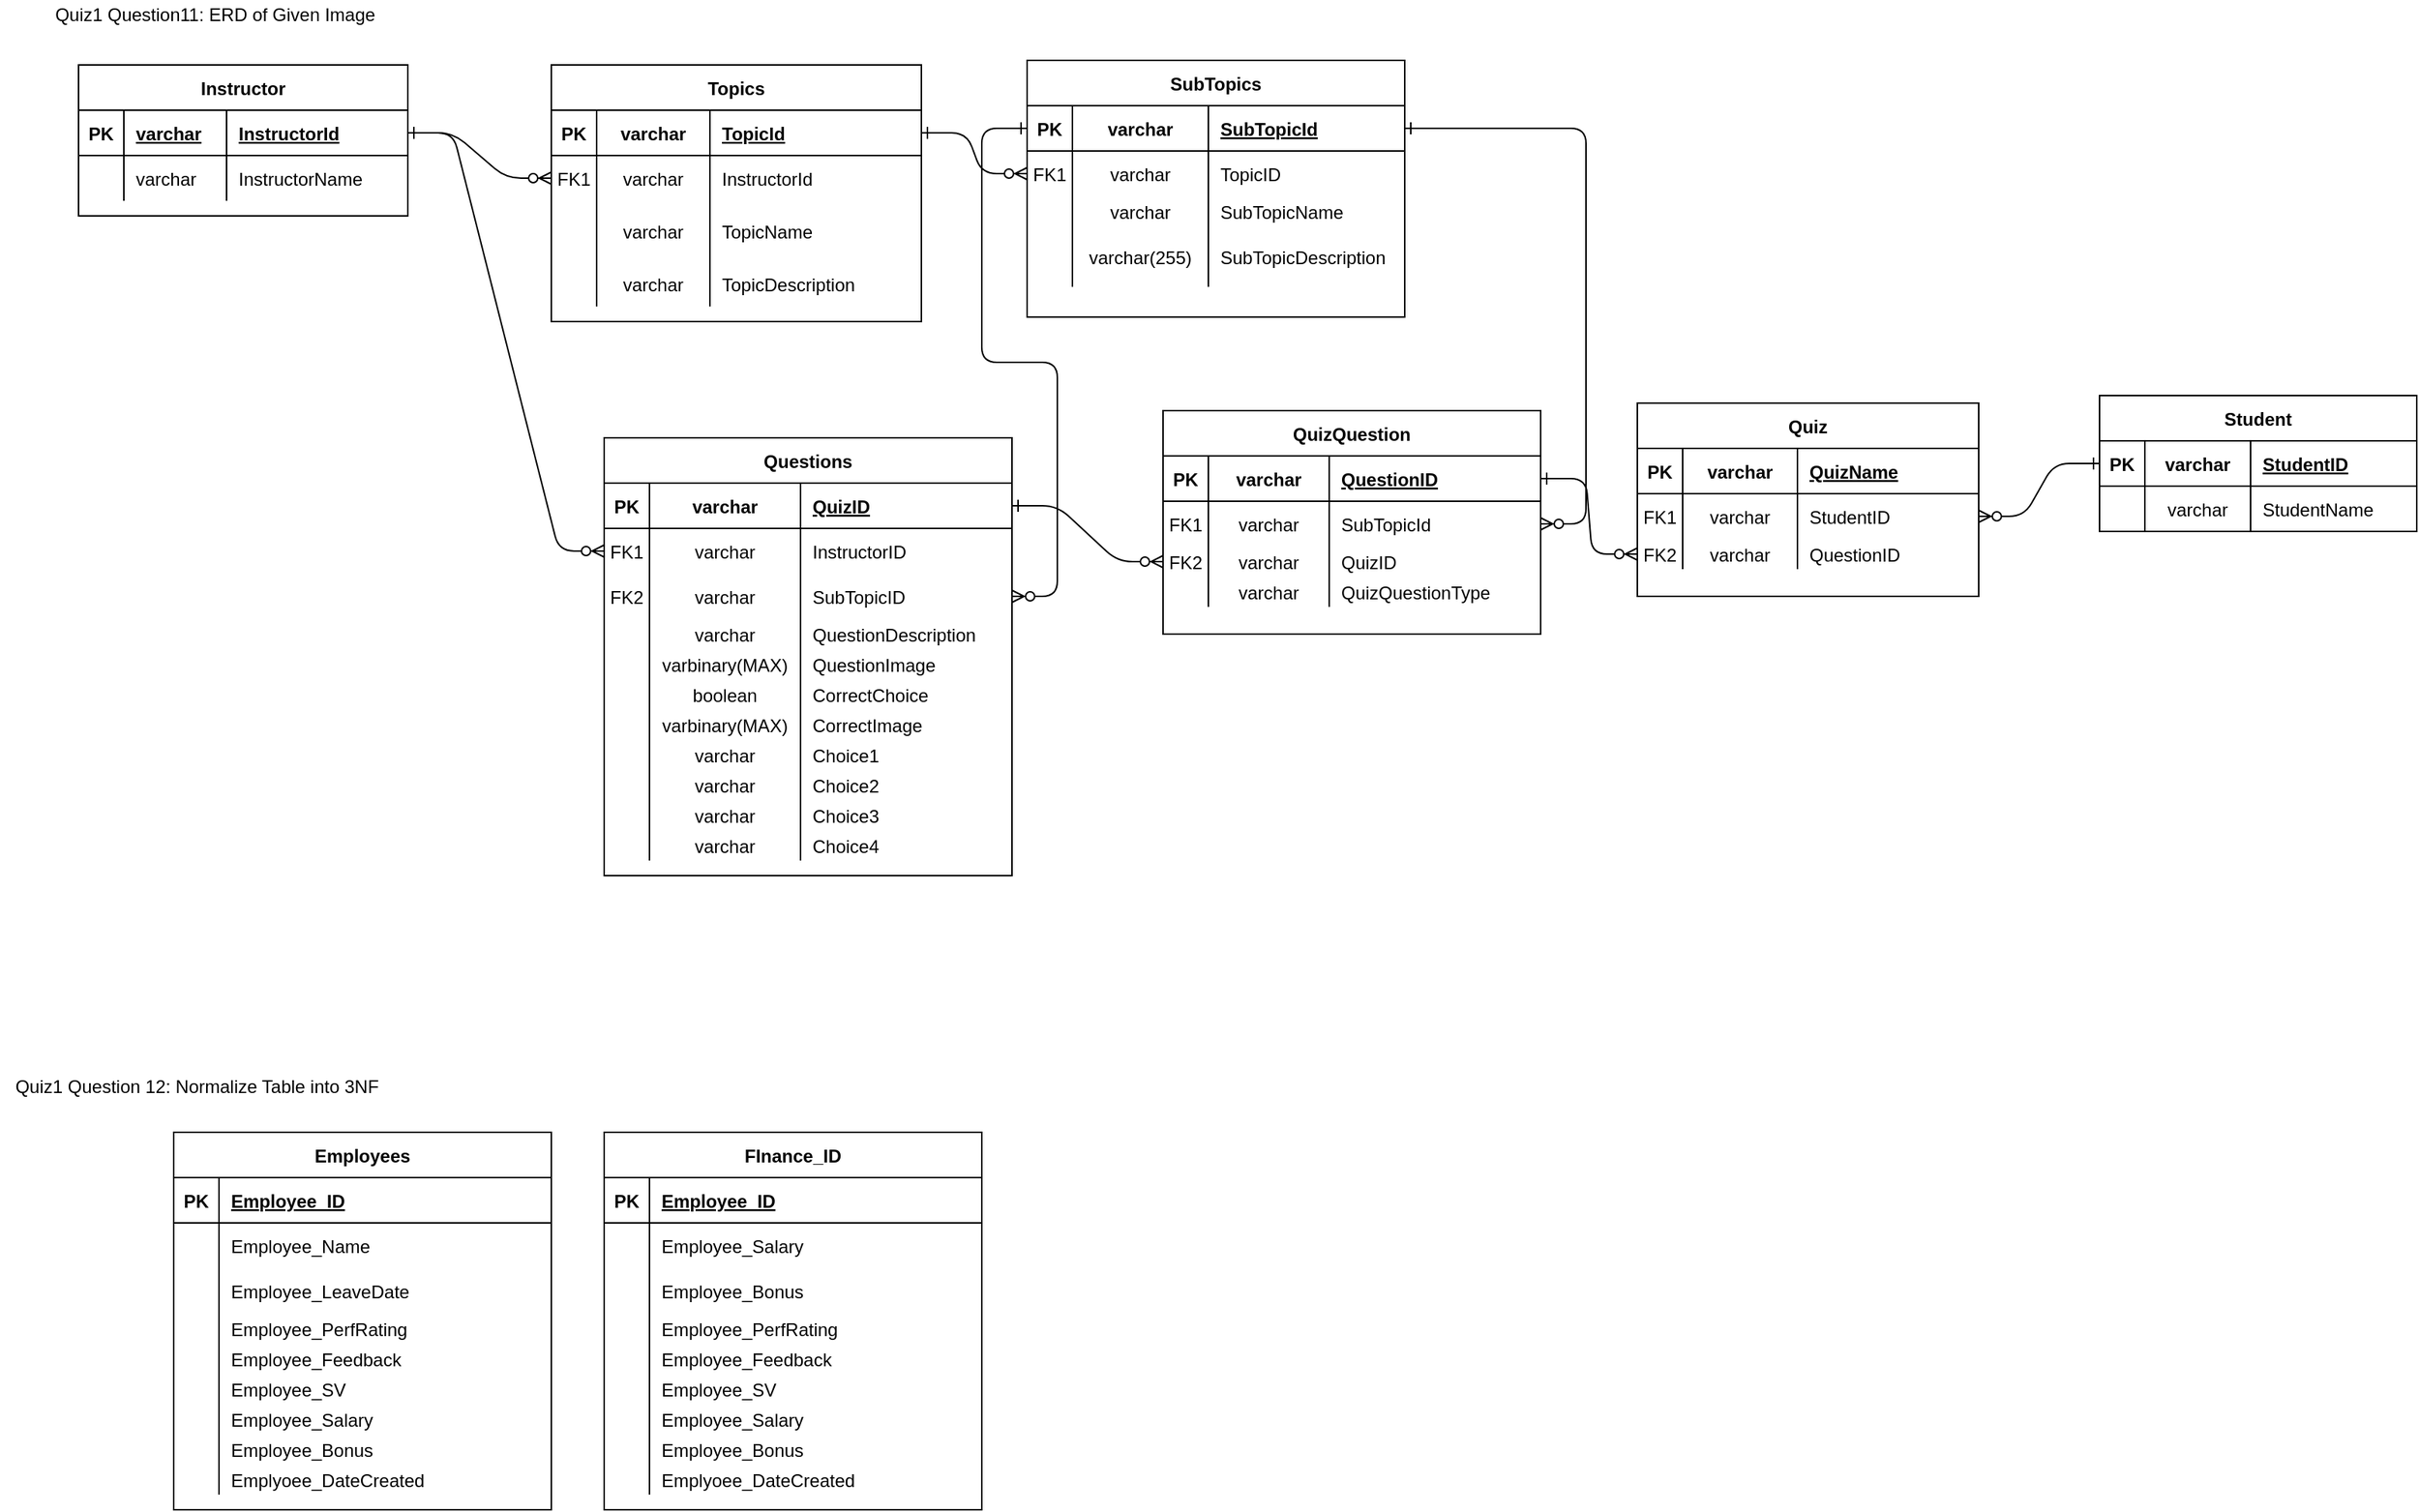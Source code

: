 <mxfile version="15.5.0" type="github">
  <diagram id="R2lEEEUBdFMjLlhIrx00" name="Page-1">
    <mxGraphModel dx="920" dy="446" grid="1" gridSize="10" guides="1" tooltips="1" connect="1" arrows="1" fold="1" page="1" pageScale="1" pageWidth="850" pageHeight="1100" math="0" shadow="0" extFonts="Permanent Marker^https://fonts.googleapis.com/css?family=Permanent+Marker">
      <root>
        <mxCell id="0" />
        <mxCell id="1" parent="0" />
        <mxCell id="C-vyLk0tnHw3VtMMgP7b-1" value="" style="edgeStyle=entityRelationEdgeStyle;endArrow=ERzeroToMany;startArrow=ERone;endFill=1;startFill=0;" parent="1" source="C-vyLk0tnHw3VtMMgP7b-24" target="C-vyLk0tnHw3VtMMgP7b-6" edge="1">
          <mxGeometry width="100" height="100" relative="1" as="geometry">
            <mxPoint x="340" y="720" as="sourcePoint" />
            <mxPoint x="440" y="620" as="targetPoint" />
          </mxGeometry>
        </mxCell>
        <mxCell id="C-vyLk0tnHw3VtMMgP7b-12" value="" style="edgeStyle=entityRelationEdgeStyle;endArrow=ERzeroToMany;startArrow=ERone;endFill=1;startFill=0;" parent="1" source="C-vyLk0tnHw3VtMMgP7b-3" target="C-vyLk0tnHw3VtMMgP7b-17" edge="1">
          <mxGeometry width="100" height="100" relative="1" as="geometry">
            <mxPoint x="400" y="180" as="sourcePoint" />
            <mxPoint x="460" y="205" as="targetPoint" />
          </mxGeometry>
        </mxCell>
        <mxCell id="C-vyLk0tnHw3VtMMgP7b-2" value="Topics" style="shape=table;startSize=30;container=1;collapsible=1;childLayout=tableLayout;fixedRows=1;rowLines=0;fontStyle=1;align=center;resizeLast=1;" parent="1" vertex="1">
          <mxGeometry x="425" y="93" width="245" height="170" as="geometry" />
        </mxCell>
        <mxCell id="C-vyLk0tnHw3VtMMgP7b-3" value="" style="shape=partialRectangle;collapsible=0;dropTarget=0;pointerEvents=0;fillColor=none;points=[[0,0.5],[1,0.5]];portConstraint=eastwest;top=0;left=0;right=0;bottom=1;fontStyle=1" parent="C-vyLk0tnHw3VtMMgP7b-2" vertex="1">
          <mxGeometry y="30" width="245" height="30" as="geometry" />
        </mxCell>
        <mxCell id="C-vyLk0tnHw3VtMMgP7b-4" value="PK" style="shape=partialRectangle;overflow=hidden;connectable=0;fillColor=none;top=0;left=0;bottom=0;right=0;fontStyle=1;" parent="C-vyLk0tnHw3VtMMgP7b-3" vertex="1">
          <mxGeometry width="30" height="30" as="geometry">
            <mxRectangle width="30" height="30" as="alternateBounds" />
          </mxGeometry>
        </mxCell>
        <mxCell id="nIqSPUZSHaLcF8vntuZd-81" value="varchar" style="shape=partialRectangle;overflow=hidden;connectable=0;fillColor=none;top=0;left=0;bottom=0;right=0;fontStyle=1;" vertex="1" parent="C-vyLk0tnHw3VtMMgP7b-3">
          <mxGeometry x="30" width="75" height="30" as="geometry">
            <mxRectangle width="75" height="30" as="alternateBounds" />
          </mxGeometry>
        </mxCell>
        <mxCell id="C-vyLk0tnHw3VtMMgP7b-5" value="TopicId" style="shape=partialRectangle;overflow=hidden;connectable=0;fillColor=none;top=0;left=0;bottom=0;right=0;align=left;spacingLeft=6;fontStyle=5;" parent="C-vyLk0tnHw3VtMMgP7b-3" vertex="1">
          <mxGeometry x="105" width="140" height="30" as="geometry">
            <mxRectangle width="140" height="30" as="alternateBounds" />
          </mxGeometry>
        </mxCell>
        <mxCell id="C-vyLk0tnHw3VtMMgP7b-6" value="" style="shape=partialRectangle;collapsible=0;dropTarget=0;pointerEvents=0;fillColor=none;points=[[0,0.5],[1,0.5]];portConstraint=eastwest;top=0;left=0;right=0;bottom=0;" parent="C-vyLk0tnHw3VtMMgP7b-2" vertex="1">
          <mxGeometry y="60" width="245" height="30" as="geometry" />
        </mxCell>
        <mxCell id="C-vyLk0tnHw3VtMMgP7b-7" value="FK1" style="shape=partialRectangle;overflow=hidden;connectable=0;fillColor=none;top=0;left=0;bottom=0;right=0;" parent="C-vyLk0tnHw3VtMMgP7b-6" vertex="1">
          <mxGeometry width="30" height="30" as="geometry">
            <mxRectangle width="30" height="30" as="alternateBounds" />
          </mxGeometry>
        </mxCell>
        <mxCell id="nIqSPUZSHaLcF8vntuZd-82" value="varchar" style="shape=partialRectangle;overflow=hidden;connectable=0;fillColor=none;top=0;left=0;bottom=0;right=0;" vertex="1" parent="C-vyLk0tnHw3VtMMgP7b-6">
          <mxGeometry x="30" width="75" height="30" as="geometry">
            <mxRectangle width="75" height="30" as="alternateBounds" />
          </mxGeometry>
        </mxCell>
        <mxCell id="C-vyLk0tnHw3VtMMgP7b-8" value="InstructorId" style="shape=partialRectangle;overflow=hidden;connectable=0;fillColor=none;top=0;left=0;bottom=0;right=0;align=left;spacingLeft=6;" parent="C-vyLk0tnHw3VtMMgP7b-6" vertex="1">
          <mxGeometry x="105" width="140" height="30" as="geometry">
            <mxRectangle width="140" height="30" as="alternateBounds" />
          </mxGeometry>
        </mxCell>
        <mxCell id="C-vyLk0tnHw3VtMMgP7b-9" value="" style="shape=partialRectangle;collapsible=0;dropTarget=0;pointerEvents=0;fillColor=none;points=[[0,0.5],[1,0.5]];portConstraint=eastwest;top=0;left=0;right=0;bottom=0;" parent="C-vyLk0tnHw3VtMMgP7b-2" vertex="1">
          <mxGeometry y="90" width="245" height="40" as="geometry" />
        </mxCell>
        <mxCell id="C-vyLk0tnHw3VtMMgP7b-10" value="" style="shape=partialRectangle;overflow=hidden;connectable=0;fillColor=none;top=0;left=0;bottom=0;right=0;" parent="C-vyLk0tnHw3VtMMgP7b-9" vertex="1">
          <mxGeometry width="30" height="40" as="geometry">
            <mxRectangle width="30" height="40" as="alternateBounds" />
          </mxGeometry>
        </mxCell>
        <mxCell id="nIqSPUZSHaLcF8vntuZd-83" value="varchar" style="shape=partialRectangle;overflow=hidden;connectable=0;fillColor=none;top=0;left=0;bottom=0;right=0;" vertex="1" parent="C-vyLk0tnHw3VtMMgP7b-9">
          <mxGeometry x="30" width="75" height="40" as="geometry">
            <mxRectangle width="75" height="40" as="alternateBounds" />
          </mxGeometry>
        </mxCell>
        <mxCell id="C-vyLk0tnHw3VtMMgP7b-11" value="TopicName" style="shape=partialRectangle;overflow=hidden;connectable=0;fillColor=none;top=0;left=0;bottom=0;right=0;align=left;spacingLeft=6;" parent="C-vyLk0tnHw3VtMMgP7b-9" vertex="1">
          <mxGeometry x="105" width="140" height="40" as="geometry">
            <mxRectangle width="140" height="40" as="alternateBounds" />
          </mxGeometry>
        </mxCell>
        <mxCell id="PkNLQXMQKFSXZYDcJH0C-1" style="shape=partialRectangle;collapsible=0;dropTarget=0;pointerEvents=0;fillColor=none;points=[[0,0.5],[1,0.5]];portConstraint=eastwest;top=0;left=0;right=0;bottom=0;" parent="C-vyLk0tnHw3VtMMgP7b-2" vertex="1">
          <mxGeometry y="130" width="245" height="30" as="geometry" />
        </mxCell>
        <mxCell id="PkNLQXMQKFSXZYDcJH0C-2" style="shape=partialRectangle;overflow=hidden;connectable=0;fillColor=none;top=0;left=0;bottom=0;right=0;" parent="PkNLQXMQKFSXZYDcJH0C-1" vertex="1">
          <mxGeometry width="30" height="30" as="geometry">
            <mxRectangle width="30" height="30" as="alternateBounds" />
          </mxGeometry>
        </mxCell>
        <mxCell id="nIqSPUZSHaLcF8vntuZd-84" value="varchar" style="shape=partialRectangle;overflow=hidden;connectable=0;fillColor=none;top=0;left=0;bottom=0;right=0;" vertex="1" parent="PkNLQXMQKFSXZYDcJH0C-1">
          <mxGeometry x="30" width="75" height="30" as="geometry">
            <mxRectangle width="75" height="30" as="alternateBounds" />
          </mxGeometry>
        </mxCell>
        <mxCell id="PkNLQXMQKFSXZYDcJH0C-3" value="TopicDescription" style="shape=partialRectangle;overflow=hidden;connectable=0;fillColor=none;top=0;left=0;bottom=0;right=0;align=left;spacingLeft=6;" parent="PkNLQXMQKFSXZYDcJH0C-1" vertex="1">
          <mxGeometry x="105" width="140" height="30" as="geometry">
            <mxRectangle width="140" height="30" as="alternateBounds" />
          </mxGeometry>
        </mxCell>
        <mxCell id="C-vyLk0tnHw3VtMMgP7b-13" value="SubTopics" style="shape=table;startSize=30;container=1;collapsible=1;childLayout=tableLayout;fixedRows=1;rowLines=0;fontStyle=1;align=center;resizeLast=1;" parent="1" vertex="1">
          <mxGeometry x="740" y="90" width="250" height="170" as="geometry" />
        </mxCell>
        <mxCell id="C-vyLk0tnHw3VtMMgP7b-14" value="" style="shape=partialRectangle;collapsible=0;dropTarget=0;pointerEvents=0;fillColor=none;points=[[0,0.5],[1,0.5]];portConstraint=eastwest;top=0;left=0;right=0;bottom=1;" parent="C-vyLk0tnHw3VtMMgP7b-13" vertex="1">
          <mxGeometry y="30" width="250" height="30" as="geometry" />
        </mxCell>
        <mxCell id="C-vyLk0tnHw3VtMMgP7b-15" value="PK" style="shape=partialRectangle;overflow=hidden;connectable=0;fillColor=none;top=0;left=0;bottom=0;right=0;fontStyle=1;" parent="C-vyLk0tnHw3VtMMgP7b-14" vertex="1">
          <mxGeometry width="30" height="30" as="geometry">
            <mxRectangle width="30" height="30" as="alternateBounds" />
          </mxGeometry>
        </mxCell>
        <mxCell id="nIqSPUZSHaLcF8vntuZd-106" value="varchar" style="shape=partialRectangle;overflow=hidden;connectable=0;fillColor=none;top=0;left=0;bottom=0;right=0;fontStyle=1;" vertex="1" parent="C-vyLk0tnHw3VtMMgP7b-14">
          <mxGeometry x="30" width="90" height="30" as="geometry">
            <mxRectangle width="90" height="30" as="alternateBounds" />
          </mxGeometry>
        </mxCell>
        <mxCell id="C-vyLk0tnHw3VtMMgP7b-16" value="SubTopicId" style="shape=partialRectangle;overflow=hidden;connectable=0;fillColor=none;top=0;left=0;bottom=0;right=0;align=left;spacingLeft=6;fontStyle=5;" parent="C-vyLk0tnHw3VtMMgP7b-14" vertex="1">
          <mxGeometry x="120" width="130" height="30" as="geometry">
            <mxRectangle width="130" height="30" as="alternateBounds" />
          </mxGeometry>
        </mxCell>
        <mxCell id="C-vyLk0tnHw3VtMMgP7b-17" value="" style="shape=partialRectangle;collapsible=0;dropTarget=0;pointerEvents=0;fillColor=none;points=[[0,0.5],[1,0.5]];portConstraint=eastwest;top=0;left=0;right=0;bottom=0;" parent="C-vyLk0tnHw3VtMMgP7b-13" vertex="1">
          <mxGeometry y="60" width="250" height="30" as="geometry" />
        </mxCell>
        <mxCell id="C-vyLk0tnHw3VtMMgP7b-18" value="FK1" style="shape=partialRectangle;overflow=hidden;connectable=0;fillColor=none;top=0;left=0;bottom=0;right=0;" parent="C-vyLk0tnHw3VtMMgP7b-17" vertex="1">
          <mxGeometry width="30" height="30" as="geometry">
            <mxRectangle width="30" height="30" as="alternateBounds" />
          </mxGeometry>
        </mxCell>
        <mxCell id="nIqSPUZSHaLcF8vntuZd-107" value="varchar" style="shape=partialRectangle;overflow=hidden;connectable=0;fillColor=none;top=0;left=0;bottom=0;right=0;" vertex="1" parent="C-vyLk0tnHw3VtMMgP7b-17">
          <mxGeometry x="30" width="90" height="30" as="geometry">
            <mxRectangle width="90" height="30" as="alternateBounds" />
          </mxGeometry>
        </mxCell>
        <mxCell id="C-vyLk0tnHw3VtMMgP7b-19" value="TopicID" style="shape=partialRectangle;overflow=hidden;connectable=0;fillColor=none;top=0;left=0;bottom=0;right=0;align=left;spacingLeft=6;" parent="C-vyLk0tnHw3VtMMgP7b-17" vertex="1">
          <mxGeometry x="120" width="130" height="30" as="geometry">
            <mxRectangle width="130" height="30" as="alternateBounds" />
          </mxGeometry>
        </mxCell>
        <mxCell id="C-vyLk0tnHw3VtMMgP7b-20" value="" style="shape=partialRectangle;collapsible=0;dropTarget=0;pointerEvents=0;fillColor=none;points=[[0,0.5],[1,0.5]];portConstraint=eastwest;top=0;left=0;right=0;bottom=0;" parent="C-vyLk0tnHw3VtMMgP7b-13" vertex="1">
          <mxGeometry y="90" width="250" height="20" as="geometry" />
        </mxCell>
        <mxCell id="C-vyLk0tnHw3VtMMgP7b-21" value="" style="shape=partialRectangle;overflow=hidden;connectable=0;fillColor=none;top=0;left=0;bottom=0;right=0;" parent="C-vyLk0tnHw3VtMMgP7b-20" vertex="1">
          <mxGeometry width="30" height="20" as="geometry">
            <mxRectangle width="30" height="20" as="alternateBounds" />
          </mxGeometry>
        </mxCell>
        <mxCell id="nIqSPUZSHaLcF8vntuZd-108" value="varchar" style="shape=partialRectangle;overflow=hidden;connectable=0;fillColor=none;top=0;left=0;bottom=0;right=0;" vertex="1" parent="C-vyLk0tnHw3VtMMgP7b-20">
          <mxGeometry x="30" width="90" height="20" as="geometry">
            <mxRectangle width="90" height="20" as="alternateBounds" />
          </mxGeometry>
        </mxCell>
        <mxCell id="C-vyLk0tnHw3VtMMgP7b-22" value="SubTopicName" style="shape=partialRectangle;overflow=hidden;connectable=0;fillColor=none;top=0;left=0;bottom=0;right=0;align=left;spacingLeft=6;" parent="C-vyLk0tnHw3VtMMgP7b-20" vertex="1">
          <mxGeometry x="120" width="130" height="20" as="geometry">
            <mxRectangle width="130" height="20" as="alternateBounds" />
          </mxGeometry>
        </mxCell>
        <mxCell id="PkNLQXMQKFSXZYDcJH0C-4" style="shape=partialRectangle;collapsible=0;dropTarget=0;pointerEvents=0;fillColor=none;points=[[0,0.5],[1,0.5]];portConstraint=eastwest;top=0;left=0;right=0;bottom=0;" parent="C-vyLk0tnHw3VtMMgP7b-13" vertex="1">
          <mxGeometry y="110" width="250" height="40" as="geometry" />
        </mxCell>
        <mxCell id="PkNLQXMQKFSXZYDcJH0C-5" style="shape=partialRectangle;overflow=hidden;connectable=0;fillColor=none;top=0;left=0;bottom=0;right=0;" parent="PkNLQXMQKFSXZYDcJH0C-4" vertex="1">
          <mxGeometry width="30" height="40" as="geometry">
            <mxRectangle width="30" height="40" as="alternateBounds" />
          </mxGeometry>
        </mxCell>
        <mxCell id="nIqSPUZSHaLcF8vntuZd-109" value="varchar(255)" style="shape=partialRectangle;overflow=hidden;connectable=0;fillColor=none;top=0;left=0;bottom=0;right=0;" vertex="1" parent="PkNLQXMQKFSXZYDcJH0C-4">
          <mxGeometry x="30" width="90" height="40" as="geometry">
            <mxRectangle width="90" height="40" as="alternateBounds" />
          </mxGeometry>
        </mxCell>
        <mxCell id="PkNLQXMQKFSXZYDcJH0C-6" value="SubTopicDescription" style="shape=partialRectangle;overflow=hidden;connectable=0;fillColor=none;top=0;left=0;bottom=0;right=0;align=left;spacingLeft=6;" parent="PkNLQXMQKFSXZYDcJH0C-4" vertex="1">
          <mxGeometry x="120" width="130" height="40" as="geometry">
            <mxRectangle width="130" height="40" as="alternateBounds" />
          </mxGeometry>
        </mxCell>
        <mxCell id="C-vyLk0tnHw3VtMMgP7b-23" value="Instructor" style="shape=table;startSize=30;container=1;collapsible=1;childLayout=tableLayout;fixedRows=1;rowLines=0;fontStyle=1;align=center;resizeLast=1;" parent="1" vertex="1">
          <mxGeometry x="112" y="93" width="218" height="100" as="geometry" />
        </mxCell>
        <mxCell id="C-vyLk0tnHw3VtMMgP7b-24" value="" style="shape=partialRectangle;collapsible=0;dropTarget=0;pointerEvents=0;fillColor=none;points=[[0,0.5],[1,0.5]];portConstraint=eastwest;top=0;left=0;right=0;bottom=1;" parent="C-vyLk0tnHw3VtMMgP7b-23" vertex="1">
          <mxGeometry y="30" width="218" height="30" as="geometry" />
        </mxCell>
        <mxCell id="C-vyLk0tnHw3VtMMgP7b-25" value="PK" style="shape=partialRectangle;overflow=hidden;connectable=0;fillColor=none;top=0;left=0;bottom=0;right=0;fontStyle=1;" parent="C-vyLk0tnHw3VtMMgP7b-24" vertex="1">
          <mxGeometry width="30" height="30" as="geometry">
            <mxRectangle width="30" height="30" as="alternateBounds" />
          </mxGeometry>
        </mxCell>
        <mxCell id="nIqSPUZSHaLcF8vntuZd-75" value="varchar" style="shape=partialRectangle;overflow=hidden;connectable=0;fillColor=none;top=0;left=0;bottom=0;right=0;align=left;spacingLeft=6;fontStyle=5;" vertex="1" parent="C-vyLk0tnHw3VtMMgP7b-24">
          <mxGeometry x="30" width="68" height="30" as="geometry">
            <mxRectangle width="68" height="30" as="alternateBounds" />
          </mxGeometry>
        </mxCell>
        <mxCell id="C-vyLk0tnHw3VtMMgP7b-26" value="InstructorId" style="shape=partialRectangle;overflow=hidden;connectable=0;fillColor=none;top=0;left=0;bottom=0;right=0;align=left;spacingLeft=6;fontStyle=5;" parent="C-vyLk0tnHw3VtMMgP7b-24" vertex="1">
          <mxGeometry x="98" width="120" height="30" as="geometry">
            <mxRectangle width="120" height="30" as="alternateBounds" />
          </mxGeometry>
        </mxCell>
        <mxCell id="C-vyLk0tnHw3VtMMgP7b-27" value="" style="shape=partialRectangle;collapsible=0;dropTarget=0;pointerEvents=0;fillColor=none;points=[[0,0.5],[1,0.5]];portConstraint=eastwest;top=0;left=0;right=0;bottom=0;" parent="C-vyLk0tnHw3VtMMgP7b-23" vertex="1">
          <mxGeometry y="60" width="218" height="30" as="geometry" />
        </mxCell>
        <mxCell id="C-vyLk0tnHw3VtMMgP7b-28" value="" style="shape=partialRectangle;overflow=hidden;connectable=0;fillColor=none;top=0;left=0;bottom=0;right=0;" parent="C-vyLk0tnHw3VtMMgP7b-27" vertex="1">
          <mxGeometry width="30" height="30" as="geometry">
            <mxRectangle width="30" height="30" as="alternateBounds" />
          </mxGeometry>
        </mxCell>
        <mxCell id="nIqSPUZSHaLcF8vntuZd-76" value="varchar" style="shape=partialRectangle;overflow=hidden;connectable=0;fillColor=none;top=0;left=0;bottom=0;right=0;align=left;spacingLeft=6;" vertex="1" parent="C-vyLk0tnHw3VtMMgP7b-27">
          <mxGeometry x="30" width="68" height="30" as="geometry">
            <mxRectangle width="68" height="30" as="alternateBounds" />
          </mxGeometry>
        </mxCell>
        <mxCell id="C-vyLk0tnHw3VtMMgP7b-29" value="InstructorName" style="shape=partialRectangle;overflow=hidden;connectable=0;fillColor=none;top=0;left=0;bottom=0;right=0;align=left;spacingLeft=6;" parent="C-vyLk0tnHw3VtMMgP7b-27" vertex="1">
          <mxGeometry x="98" width="120" height="30" as="geometry">
            <mxRectangle width="120" height="30" as="alternateBounds" />
          </mxGeometry>
        </mxCell>
        <mxCell id="PkNLQXMQKFSXZYDcJH0C-7" value="Questions" style="shape=table;startSize=30;container=1;collapsible=1;childLayout=tableLayout;fixedRows=1;rowLines=0;fontStyle=1;align=center;resizeLast=1;" parent="1" vertex="1">
          <mxGeometry x="460" y="340" width="270" height="290" as="geometry" />
        </mxCell>
        <mxCell id="PkNLQXMQKFSXZYDcJH0C-8" value="" style="shape=partialRectangle;collapsible=0;dropTarget=0;pointerEvents=0;fillColor=none;points=[[0,0.5],[1,0.5]];portConstraint=eastwest;top=0;left=0;right=0;bottom=1;" parent="PkNLQXMQKFSXZYDcJH0C-7" vertex="1">
          <mxGeometry y="30" width="270" height="30" as="geometry" />
        </mxCell>
        <mxCell id="PkNLQXMQKFSXZYDcJH0C-9" value="PK" style="shape=partialRectangle;overflow=hidden;connectable=0;fillColor=none;top=0;left=0;bottom=0;right=0;fontStyle=1;" parent="PkNLQXMQKFSXZYDcJH0C-8" vertex="1">
          <mxGeometry width="30" height="30" as="geometry">
            <mxRectangle width="30" height="30" as="alternateBounds" />
          </mxGeometry>
        </mxCell>
        <mxCell id="nIqSPUZSHaLcF8vntuZd-85" value="varchar" style="shape=partialRectangle;overflow=hidden;connectable=0;fillColor=none;top=0;left=0;bottom=0;right=0;fontStyle=1;" vertex="1" parent="PkNLQXMQKFSXZYDcJH0C-8">
          <mxGeometry x="30" width="100" height="30" as="geometry">
            <mxRectangle width="100" height="30" as="alternateBounds" />
          </mxGeometry>
        </mxCell>
        <mxCell id="PkNLQXMQKFSXZYDcJH0C-10" value="QuizID" style="shape=partialRectangle;overflow=hidden;connectable=0;fillColor=none;top=0;left=0;bottom=0;right=0;align=left;spacingLeft=6;fontStyle=5;" parent="PkNLQXMQKFSXZYDcJH0C-8" vertex="1">
          <mxGeometry x="130" width="140" height="30" as="geometry">
            <mxRectangle width="140" height="30" as="alternateBounds" />
          </mxGeometry>
        </mxCell>
        <mxCell id="PkNLQXMQKFSXZYDcJH0C-11" value="" style="shape=partialRectangle;collapsible=0;dropTarget=0;pointerEvents=0;fillColor=none;points=[[0,0.5],[1,0.5]];portConstraint=eastwest;top=0;left=0;right=0;bottom=0;" parent="PkNLQXMQKFSXZYDcJH0C-7" vertex="1">
          <mxGeometry y="60" width="270" height="30" as="geometry" />
        </mxCell>
        <mxCell id="PkNLQXMQKFSXZYDcJH0C-12" value="FK1" style="shape=partialRectangle;overflow=hidden;connectable=0;fillColor=none;top=0;left=0;bottom=0;right=0;" parent="PkNLQXMQKFSXZYDcJH0C-11" vertex="1">
          <mxGeometry width="30" height="30" as="geometry">
            <mxRectangle width="30" height="30" as="alternateBounds" />
          </mxGeometry>
        </mxCell>
        <mxCell id="nIqSPUZSHaLcF8vntuZd-86" value="varchar" style="shape=partialRectangle;overflow=hidden;connectable=0;fillColor=none;top=0;left=0;bottom=0;right=0;" vertex="1" parent="PkNLQXMQKFSXZYDcJH0C-11">
          <mxGeometry x="30" width="100" height="30" as="geometry">
            <mxRectangle width="100" height="30" as="alternateBounds" />
          </mxGeometry>
        </mxCell>
        <mxCell id="PkNLQXMQKFSXZYDcJH0C-13" value="InstructorID" style="shape=partialRectangle;overflow=hidden;connectable=0;fillColor=none;top=0;left=0;bottom=0;right=0;align=left;spacingLeft=6;" parent="PkNLQXMQKFSXZYDcJH0C-11" vertex="1">
          <mxGeometry x="130" width="140" height="30" as="geometry">
            <mxRectangle width="140" height="30" as="alternateBounds" />
          </mxGeometry>
        </mxCell>
        <mxCell id="PkNLQXMQKFSXZYDcJH0C-14" value="" style="shape=partialRectangle;collapsible=0;dropTarget=0;pointerEvents=0;fillColor=none;points=[[0,0.5],[1,0.5]];portConstraint=eastwest;top=0;left=0;right=0;bottom=0;" parent="PkNLQXMQKFSXZYDcJH0C-7" vertex="1">
          <mxGeometry y="90" width="270" height="30" as="geometry" />
        </mxCell>
        <mxCell id="PkNLQXMQKFSXZYDcJH0C-15" value="" style="shape=partialRectangle;overflow=hidden;connectable=0;fillColor=none;top=0;left=0;bottom=0;right=0;" parent="PkNLQXMQKFSXZYDcJH0C-14" vertex="1">
          <mxGeometry width="30" height="30" as="geometry">
            <mxRectangle width="30" height="30" as="alternateBounds" />
          </mxGeometry>
        </mxCell>
        <mxCell id="nIqSPUZSHaLcF8vntuZd-87" value="varchar" style="shape=partialRectangle;overflow=hidden;connectable=0;fillColor=none;top=0;left=0;bottom=0;right=0;" vertex="1" parent="PkNLQXMQKFSXZYDcJH0C-14">
          <mxGeometry x="30" width="100" height="30" as="geometry">
            <mxRectangle width="100" height="30" as="alternateBounds" />
          </mxGeometry>
        </mxCell>
        <mxCell id="PkNLQXMQKFSXZYDcJH0C-16" value="SubTopicID" style="shape=partialRectangle;overflow=hidden;connectable=0;fillColor=none;top=0;left=0;bottom=0;right=0;align=left;spacingLeft=6;" parent="PkNLQXMQKFSXZYDcJH0C-14" vertex="1">
          <mxGeometry x="130" width="140" height="30" as="geometry">
            <mxRectangle width="140" height="30" as="alternateBounds" />
          </mxGeometry>
        </mxCell>
        <mxCell id="PkNLQXMQKFSXZYDcJH0C-17" style="shape=partialRectangle;collapsible=0;dropTarget=0;pointerEvents=0;fillColor=none;points=[[0,0.5],[1,0.5]];portConstraint=eastwest;top=0;left=0;right=0;bottom=0;" parent="PkNLQXMQKFSXZYDcJH0C-7" vertex="1">
          <mxGeometry y="120" width="270" height="20" as="geometry" />
        </mxCell>
        <mxCell id="PkNLQXMQKFSXZYDcJH0C-18" style="shape=partialRectangle;overflow=hidden;connectable=0;fillColor=none;top=0;left=0;bottom=0;right=0;" parent="PkNLQXMQKFSXZYDcJH0C-17" vertex="1">
          <mxGeometry width="30" height="20" as="geometry">
            <mxRectangle width="30" height="20" as="alternateBounds" />
          </mxGeometry>
        </mxCell>
        <mxCell id="nIqSPUZSHaLcF8vntuZd-88" value="varchar" style="shape=partialRectangle;overflow=hidden;connectable=0;fillColor=none;top=0;left=0;bottom=0;right=0;" vertex="1" parent="PkNLQXMQKFSXZYDcJH0C-17">
          <mxGeometry x="30" width="100" height="20" as="geometry">
            <mxRectangle width="100" height="20" as="alternateBounds" />
          </mxGeometry>
        </mxCell>
        <mxCell id="PkNLQXMQKFSXZYDcJH0C-19" value="QuestionDescription" style="shape=partialRectangle;overflow=hidden;connectable=0;fillColor=none;top=0;left=0;bottom=0;right=0;align=left;spacingLeft=6;" parent="PkNLQXMQKFSXZYDcJH0C-17" vertex="1">
          <mxGeometry x="130" width="140" height="20" as="geometry">
            <mxRectangle width="140" height="20" as="alternateBounds" />
          </mxGeometry>
        </mxCell>
        <mxCell id="PkNLQXMQKFSXZYDcJH0C-41" style="shape=partialRectangle;collapsible=0;dropTarget=0;pointerEvents=0;fillColor=none;points=[[0,0.5],[1,0.5]];portConstraint=eastwest;top=0;left=0;right=0;bottom=0;" parent="PkNLQXMQKFSXZYDcJH0C-7" vertex="1">
          <mxGeometry y="140" width="270" height="20" as="geometry" />
        </mxCell>
        <mxCell id="PkNLQXMQKFSXZYDcJH0C-42" style="shape=partialRectangle;overflow=hidden;connectable=0;fillColor=none;top=0;left=0;bottom=0;right=0;" parent="PkNLQXMQKFSXZYDcJH0C-41" vertex="1">
          <mxGeometry width="30" height="20" as="geometry">
            <mxRectangle width="30" height="20" as="alternateBounds" />
          </mxGeometry>
        </mxCell>
        <mxCell id="nIqSPUZSHaLcF8vntuZd-89" value="varbinary(MAX)" style="shape=partialRectangle;overflow=hidden;connectable=0;fillColor=none;top=0;left=0;bottom=0;right=0;" vertex="1" parent="PkNLQXMQKFSXZYDcJH0C-41">
          <mxGeometry x="30" width="100" height="20" as="geometry">
            <mxRectangle width="100" height="20" as="alternateBounds" />
          </mxGeometry>
        </mxCell>
        <mxCell id="PkNLQXMQKFSXZYDcJH0C-43" value="QuestionImage" style="shape=partialRectangle;overflow=hidden;connectable=0;fillColor=none;top=0;left=0;bottom=0;right=0;align=left;spacingLeft=6;" parent="PkNLQXMQKFSXZYDcJH0C-41" vertex="1">
          <mxGeometry x="130" width="140" height="20" as="geometry">
            <mxRectangle width="140" height="20" as="alternateBounds" />
          </mxGeometry>
        </mxCell>
        <mxCell id="PkNLQXMQKFSXZYDcJH0C-36" style="shape=partialRectangle;collapsible=0;dropTarget=0;pointerEvents=0;fillColor=none;points=[[0,0.5],[1,0.5]];portConstraint=eastwest;top=0;left=0;right=0;bottom=0;" parent="PkNLQXMQKFSXZYDcJH0C-7" vertex="1">
          <mxGeometry y="160" width="270" height="20" as="geometry" />
        </mxCell>
        <mxCell id="PkNLQXMQKFSXZYDcJH0C-37" style="shape=partialRectangle;overflow=hidden;connectable=0;fillColor=none;top=0;left=0;bottom=0;right=0;" parent="PkNLQXMQKFSXZYDcJH0C-36" vertex="1">
          <mxGeometry width="30" height="20" as="geometry">
            <mxRectangle width="30" height="20" as="alternateBounds" />
          </mxGeometry>
        </mxCell>
        <mxCell id="nIqSPUZSHaLcF8vntuZd-90" value="boolean" style="shape=partialRectangle;overflow=hidden;connectable=0;fillColor=none;top=0;left=0;bottom=0;right=0;" vertex="1" parent="PkNLQXMQKFSXZYDcJH0C-36">
          <mxGeometry x="30" width="100" height="20" as="geometry">
            <mxRectangle width="100" height="20" as="alternateBounds" />
          </mxGeometry>
        </mxCell>
        <mxCell id="PkNLQXMQKFSXZYDcJH0C-38" value="CorrectChoice" style="shape=partialRectangle;overflow=hidden;connectable=0;fillColor=none;top=0;left=0;bottom=0;right=0;align=left;spacingLeft=6;" parent="PkNLQXMQKFSXZYDcJH0C-36" vertex="1">
          <mxGeometry x="130" width="140" height="20" as="geometry">
            <mxRectangle width="140" height="20" as="alternateBounds" />
          </mxGeometry>
        </mxCell>
        <mxCell id="PkNLQXMQKFSXZYDcJH0C-44" style="shape=partialRectangle;collapsible=0;dropTarget=0;pointerEvents=0;fillColor=none;points=[[0,0.5],[1,0.5]];portConstraint=eastwest;top=0;left=0;right=0;bottom=0;" parent="PkNLQXMQKFSXZYDcJH0C-7" vertex="1">
          <mxGeometry y="180" width="270" height="20" as="geometry" />
        </mxCell>
        <mxCell id="PkNLQXMQKFSXZYDcJH0C-45" style="shape=partialRectangle;overflow=hidden;connectable=0;fillColor=none;top=0;left=0;bottom=0;right=0;" parent="PkNLQXMQKFSXZYDcJH0C-44" vertex="1">
          <mxGeometry width="30" height="20" as="geometry">
            <mxRectangle width="30" height="20" as="alternateBounds" />
          </mxGeometry>
        </mxCell>
        <mxCell id="nIqSPUZSHaLcF8vntuZd-91" value="varbinary(MAX)" style="shape=partialRectangle;overflow=hidden;connectable=0;fillColor=none;top=0;left=0;bottom=0;right=0;" vertex="1" parent="PkNLQXMQKFSXZYDcJH0C-44">
          <mxGeometry x="30" width="100" height="20" as="geometry">
            <mxRectangle width="100" height="20" as="alternateBounds" />
          </mxGeometry>
        </mxCell>
        <mxCell id="PkNLQXMQKFSXZYDcJH0C-46" value="CorrectImage" style="shape=partialRectangle;overflow=hidden;connectable=0;fillColor=none;top=0;left=0;bottom=0;right=0;align=left;spacingLeft=6;" parent="PkNLQXMQKFSXZYDcJH0C-44" vertex="1">
          <mxGeometry x="130" width="140" height="20" as="geometry">
            <mxRectangle width="140" height="20" as="alternateBounds" />
          </mxGeometry>
        </mxCell>
        <mxCell id="PkNLQXMQKFSXZYDcJH0C-47" style="shape=partialRectangle;collapsible=0;dropTarget=0;pointerEvents=0;fillColor=none;points=[[0,0.5],[1,0.5]];portConstraint=eastwest;top=0;left=0;right=0;bottom=0;" parent="PkNLQXMQKFSXZYDcJH0C-7" vertex="1">
          <mxGeometry y="200" width="270" height="20" as="geometry" />
        </mxCell>
        <mxCell id="PkNLQXMQKFSXZYDcJH0C-48" style="shape=partialRectangle;overflow=hidden;connectable=0;fillColor=none;top=0;left=0;bottom=0;right=0;" parent="PkNLQXMQKFSXZYDcJH0C-47" vertex="1">
          <mxGeometry width="30" height="20" as="geometry">
            <mxRectangle width="30" height="20" as="alternateBounds" />
          </mxGeometry>
        </mxCell>
        <mxCell id="nIqSPUZSHaLcF8vntuZd-92" value="varchar" style="shape=partialRectangle;overflow=hidden;connectable=0;fillColor=none;top=0;left=0;bottom=0;right=0;" vertex="1" parent="PkNLQXMQKFSXZYDcJH0C-47">
          <mxGeometry x="30" width="100" height="20" as="geometry">
            <mxRectangle width="100" height="20" as="alternateBounds" />
          </mxGeometry>
        </mxCell>
        <mxCell id="PkNLQXMQKFSXZYDcJH0C-49" value="Choice1" style="shape=partialRectangle;overflow=hidden;connectable=0;fillColor=none;top=0;left=0;bottom=0;right=0;align=left;spacingLeft=6;" parent="PkNLQXMQKFSXZYDcJH0C-47" vertex="1">
          <mxGeometry x="130" width="140" height="20" as="geometry">
            <mxRectangle width="140" height="20" as="alternateBounds" />
          </mxGeometry>
        </mxCell>
        <mxCell id="PkNLQXMQKFSXZYDcJH0C-50" style="shape=partialRectangle;collapsible=0;dropTarget=0;pointerEvents=0;fillColor=none;points=[[0,0.5],[1,0.5]];portConstraint=eastwest;top=0;left=0;right=0;bottom=0;" parent="PkNLQXMQKFSXZYDcJH0C-7" vertex="1">
          <mxGeometry y="220" width="270" height="20" as="geometry" />
        </mxCell>
        <mxCell id="PkNLQXMQKFSXZYDcJH0C-51" style="shape=partialRectangle;overflow=hidden;connectable=0;fillColor=none;top=0;left=0;bottom=0;right=0;" parent="PkNLQXMQKFSXZYDcJH0C-50" vertex="1">
          <mxGeometry width="30" height="20" as="geometry">
            <mxRectangle width="30" height="20" as="alternateBounds" />
          </mxGeometry>
        </mxCell>
        <mxCell id="nIqSPUZSHaLcF8vntuZd-93" value="varchar" style="shape=partialRectangle;overflow=hidden;connectable=0;fillColor=none;top=0;left=0;bottom=0;right=0;" vertex="1" parent="PkNLQXMQKFSXZYDcJH0C-50">
          <mxGeometry x="30" width="100" height="20" as="geometry">
            <mxRectangle width="100" height="20" as="alternateBounds" />
          </mxGeometry>
        </mxCell>
        <mxCell id="PkNLQXMQKFSXZYDcJH0C-52" value="Choice2" style="shape=partialRectangle;overflow=hidden;connectable=0;fillColor=none;top=0;left=0;bottom=0;right=0;align=left;spacingLeft=6;" parent="PkNLQXMQKFSXZYDcJH0C-50" vertex="1">
          <mxGeometry x="130" width="140" height="20" as="geometry">
            <mxRectangle width="140" height="20" as="alternateBounds" />
          </mxGeometry>
        </mxCell>
        <mxCell id="PkNLQXMQKFSXZYDcJH0C-53" style="shape=partialRectangle;collapsible=0;dropTarget=0;pointerEvents=0;fillColor=none;points=[[0,0.5],[1,0.5]];portConstraint=eastwest;top=0;left=0;right=0;bottom=0;" parent="PkNLQXMQKFSXZYDcJH0C-7" vertex="1">
          <mxGeometry y="240" width="270" height="20" as="geometry" />
        </mxCell>
        <mxCell id="PkNLQXMQKFSXZYDcJH0C-54" style="shape=partialRectangle;overflow=hidden;connectable=0;fillColor=none;top=0;left=0;bottom=0;right=0;" parent="PkNLQXMQKFSXZYDcJH0C-53" vertex="1">
          <mxGeometry width="30" height="20" as="geometry">
            <mxRectangle width="30" height="20" as="alternateBounds" />
          </mxGeometry>
        </mxCell>
        <mxCell id="nIqSPUZSHaLcF8vntuZd-94" value="varchar" style="shape=partialRectangle;overflow=hidden;connectable=0;fillColor=none;top=0;left=0;bottom=0;right=0;" vertex="1" parent="PkNLQXMQKFSXZYDcJH0C-53">
          <mxGeometry x="30" width="100" height="20" as="geometry">
            <mxRectangle width="100" height="20" as="alternateBounds" />
          </mxGeometry>
        </mxCell>
        <mxCell id="PkNLQXMQKFSXZYDcJH0C-55" value="Choice3" style="shape=partialRectangle;overflow=hidden;connectable=0;fillColor=none;top=0;left=0;bottom=0;right=0;align=left;spacingLeft=6;" parent="PkNLQXMQKFSXZYDcJH0C-53" vertex="1">
          <mxGeometry x="130" width="140" height="20" as="geometry">
            <mxRectangle width="140" height="20" as="alternateBounds" />
          </mxGeometry>
        </mxCell>
        <mxCell id="nIqSPUZSHaLcF8vntuZd-95" style="shape=partialRectangle;collapsible=0;dropTarget=0;pointerEvents=0;fillColor=none;points=[[0,0.5],[1,0.5]];portConstraint=eastwest;top=0;left=0;right=0;bottom=0;" vertex="1" parent="PkNLQXMQKFSXZYDcJH0C-7">
          <mxGeometry y="260" width="270" height="20" as="geometry" />
        </mxCell>
        <mxCell id="nIqSPUZSHaLcF8vntuZd-96" style="shape=partialRectangle;overflow=hidden;connectable=0;fillColor=none;top=0;left=0;bottom=0;right=0;" vertex="1" parent="nIqSPUZSHaLcF8vntuZd-95">
          <mxGeometry width="30" height="20" as="geometry">
            <mxRectangle width="30" height="20" as="alternateBounds" />
          </mxGeometry>
        </mxCell>
        <mxCell id="nIqSPUZSHaLcF8vntuZd-97" value="varchar" style="shape=partialRectangle;overflow=hidden;connectable=0;fillColor=none;top=0;left=0;bottom=0;right=0;" vertex="1" parent="nIqSPUZSHaLcF8vntuZd-95">
          <mxGeometry x="30" width="100" height="20" as="geometry">
            <mxRectangle width="100" height="20" as="alternateBounds" />
          </mxGeometry>
        </mxCell>
        <mxCell id="nIqSPUZSHaLcF8vntuZd-98" value="Choice4" style="shape=partialRectangle;overflow=hidden;connectable=0;fillColor=none;top=0;left=0;bottom=0;right=0;align=left;spacingLeft=6;" vertex="1" parent="nIqSPUZSHaLcF8vntuZd-95">
          <mxGeometry x="130" width="140" height="20" as="geometry">
            <mxRectangle width="140" height="20" as="alternateBounds" />
          </mxGeometry>
        </mxCell>
        <mxCell id="PkNLQXMQKFSXZYDcJH0C-20" value="" style="edgeStyle=entityRelationEdgeStyle;endArrow=ERzeroToMany;startArrow=ERone;endFill=1;startFill=0;exitX=1;exitY=0.5;exitDx=0;exitDy=0;entryX=0;entryY=0.5;entryDx=0;entryDy=0;" parent="1" source="C-vyLk0tnHw3VtMMgP7b-24" target="PkNLQXMQKFSXZYDcJH0C-11" edge="1">
          <mxGeometry width="100" height="100" relative="1" as="geometry">
            <mxPoint x="380" y="175" as="sourcePoint" />
            <mxPoint x="435" y="175" as="targetPoint" />
          </mxGeometry>
        </mxCell>
        <mxCell id="PkNLQXMQKFSXZYDcJH0C-21" value="" style="edgeStyle=entityRelationEdgeStyle;endArrow=ERzeroToMany;startArrow=ERone;endFill=1;startFill=0;entryX=1;entryY=0.5;entryDx=0;entryDy=0;exitX=0;exitY=0.5;exitDx=0;exitDy=0;" parent="1" source="C-vyLk0tnHw3VtMMgP7b-14" target="PkNLQXMQKFSXZYDcJH0C-14" edge="1">
          <mxGeometry width="100" height="100" relative="1" as="geometry">
            <mxPoint x="360" y="420" as="sourcePoint" />
            <mxPoint x="425" y="450" as="targetPoint" />
          </mxGeometry>
        </mxCell>
        <mxCell id="PkNLQXMQKFSXZYDcJH0C-22" value="FK2" style="shape=partialRectangle;overflow=hidden;connectable=0;fillColor=none;top=0;left=0;bottom=0;right=0;" parent="1" vertex="1">
          <mxGeometry x="460" y="430" width="30" height="30" as="geometry">
            <mxRectangle width="30" height="30" as="alternateBounds" />
          </mxGeometry>
        </mxCell>
        <mxCell id="PkNLQXMQKFSXZYDcJH0C-70" value="QuizQuestion" style="shape=table;startSize=30;container=1;collapsible=1;childLayout=tableLayout;fixedRows=1;rowLines=0;fontStyle=1;align=center;resizeLast=1;" parent="1" vertex="1">
          <mxGeometry x="830" y="322" width="250" height="148" as="geometry" />
        </mxCell>
        <mxCell id="PkNLQXMQKFSXZYDcJH0C-71" value="" style="shape=partialRectangle;collapsible=0;dropTarget=0;pointerEvents=0;fillColor=none;points=[[0,0.5],[1,0.5]];portConstraint=eastwest;top=0;left=0;right=0;bottom=1;" parent="PkNLQXMQKFSXZYDcJH0C-70" vertex="1">
          <mxGeometry y="30" width="250" height="30" as="geometry" />
        </mxCell>
        <mxCell id="PkNLQXMQKFSXZYDcJH0C-72" value="PK" style="shape=partialRectangle;overflow=hidden;connectable=0;fillColor=none;top=0;left=0;bottom=0;right=0;fontStyle=1;" parent="PkNLQXMQKFSXZYDcJH0C-71" vertex="1">
          <mxGeometry width="30" height="30" as="geometry">
            <mxRectangle width="30" height="30" as="alternateBounds" />
          </mxGeometry>
        </mxCell>
        <mxCell id="nIqSPUZSHaLcF8vntuZd-99" value="varchar" style="shape=partialRectangle;overflow=hidden;connectable=0;fillColor=none;top=0;left=0;bottom=0;right=0;fontStyle=1;" vertex="1" parent="PkNLQXMQKFSXZYDcJH0C-71">
          <mxGeometry x="30" width="80" height="30" as="geometry">
            <mxRectangle width="80" height="30" as="alternateBounds" />
          </mxGeometry>
        </mxCell>
        <mxCell id="PkNLQXMQKFSXZYDcJH0C-73" value="QuestionID" style="shape=partialRectangle;overflow=hidden;connectable=0;fillColor=none;top=0;left=0;bottom=0;right=0;align=left;spacingLeft=6;fontStyle=5;" parent="PkNLQXMQKFSXZYDcJH0C-71" vertex="1">
          <mxGeometry x="110" width="140" height="30" as="geometry">
            <mxRectangle width="140" height="30" as="alternateBounds" />
          </mxGeometry>
        </mxCell>
        <mxCell id="PkNLQXMQKFSXZYDcJH0C-74" value="" style="shape=partialRectangle;collapsible=0;dropTarget=0;pointerEvents=0;fillColor=none;points=[[0,0.5],[1,0.5]];portConstraint=eastwest;top=0;left=0;right=0;bottom=0;" parent="PkNLQXMQKFSXZYDcJH0C-70" vertex="1">
          <mxGeometry y="60" width="250" height="30" as="geometry" />
        </mxCell>
        <mxCell id="PkNLQXMQKFSXZYDcJH0C-75" value="FK1" style="shape=partialRectangle;overflow=hidden;connectable=0;fillColor=none;top=0;left=0;bottom=0;right=0;" parent="PkNLQXMQKFSXZYDcJH0C-74" vertex="1">
          <mxGeometry width="30" height="30" as="geometry">
            <mxRectangle width="30" height="30" as="alternateBounds" />
          </mxGeometry>
        </mxCell>
        <mxCell id="nIqSPUZSHaLcF8vntuZd-100" value="varchar" style="shape=partialRectangle;overflow=hidden;connectable=0;fillColor=none;top=0;left=0;bottom=0;right=0;" vertex="1" parent="PkNLQXMQKFSXZYDcJH0C-74">
          <mxGeometry x="30" width="80" height="30" as="geometry">
            <mxRectangle width="80" height="30" as="alternateBounds" />
          </mxGeometry>
        </mxCell>
        <mxCell id="PkNLQXMQKFSXZYDcJH0C-76" value="SubTopicId" style="shape=partialRectangle;overflow=hidden;connectable=0;fillColor=none;top=0;left=0;bottom=0;right=0;align=left;spacingLeft=6;" parent="PkNLQXMQKFSXZYDcJH0C-74" vertex="1">
          <mxGeometry x="110" width="140" height="30" as="geometry">
            <mxRectangle width="140" height="30" as="alternateBounds" />
          </mxGeometry>
        </mxCell>
        <mxCell id="PkNLQXMQKFSXZYDcJH0C-77" value="" style="shape=partialRectangle;collapsible=0;dropTarget=0;pointerEvents=0;fillColor=none;points=[[0,0.5],[1,0.5]];portConstraint=eastwest;top=0;left=0;right=0;bottom=0;" parent="PkNLQXMQKFSXZYDcJH0C-70" vertex="1">
          <mxGeometry y="90" width="250" height="20" as="geometry" />
        </mxCell>
        <mxCell id="PkNLQXMQKFSXZYDcJH0C-78" value="FK2" style="shape=partialRectangle;overflow=hidden;connectable=0;fillColor=none;top=0;left=0;bottom=0;right=0;" parent="PkNLQXMQKFSXZYDcJH0C-77" vertex="1">
          <mxGeometry width="30" height="20" as="geometry">
            <mxRectangle width="30" height="20" as="alternateBounds" />
          </mxGeometry>
        </mxCell>
        <mxCell id="nIqSPUZSHaLcF8vntuZd-101" value="varchar" style="shape=partialRectangle;overflow=hidden;connectable=0;fillColor=none;top=0;left=0;bottom=0;right=0;" vertex="1" parent="PkNLQXMQKFSXZYDcJH0C-77">
          <mxGeometry x="30" width="80" height="20" as="geometry">
            <mxRectangle width="80" height="20" as="alternateBounds" />
          </mxGeometry>
        </mxCell>
        <mxCell id="PkNLQXMQKFSXZYDcJH0C-79" value="QuizID" style="shape=partialRectangle;overflow=hidden;connectable=0;fillColor=none;top=0;left=0;bottom=0;right=0;align=left;spacingLeft=6;" parent="PkNLQXMQKFSXZYDcJH0C-77" vertex="1">
          <mxGeometry x="110" width="140" height="20" as="geometry">
            <mxRectangle width="140" height="20" as="alternateBounds" />
          </mxGeometry>
        </mxCell>
        <mxCell id="PkNLQXMQKFSXZYDcJH0C-88" style="shape=partialRectangle;collapsible=0;dropTarget=0;pointerEvents=0;fillColor=none;points=[[0,0.5],[1,0.5]];portConstraint=eastwest;top=0;left=0;right=0;bottom=0;" parent="PkNLQXMQKFSXZYDcJH0C-70" vertex="1">
          <mxGeometry y="110" width="250" height="20" as="geometry" />
        </mxCell>
        <mxCell id="PkNLQXMQKFSXZYDcJH0C-89" style="shape=partialRectangle;overflow=hidden;connectable=0;fillColor=none;top=0;left=0;bottom=0;right=0;" parent="PkNLQXMQKFSXZYDcJH0C-88" vertex="1">
          <mxGeometry width="30" height="20" as="geometry">
            <mxRectangle width="30" height="20" as="alternateBounds" />
          </mxGeometry>
        </mxCell>
        <mxCell id="nIqSPUZSHaLcF8vntuZd-102" value="varchar" style="shape=partialRectangle;overflow=hidden;connectable=0;fillColor=none;top=0;left=0;bottom=0;right=0;" vertex="1" parent="PkNLQXMQKFSXZYDcJH0C-88">
          <mxGeometry x="30" width="80" height="20" as="geometry">
            <mxRectangle width="80" height="20" as="alternateBounds" />
          </mxGeometry>
        </mxCell>
        <mxCell id="PkNLQXMQKFSXZYDcJH0C-90" value="QuizQuestionType" style="shape=partialRectangle;overflow=hidden;connectable=0;fillColor=none;top=0;left=0;bottom=0;right=0;align=left;spacingLeft=6;" parent="PkNLQXMQKFSXZYDcJH0C-88" vertex="1">
          <mxGeometry x="110" width="140" height="20" as="geometry">
            <mxRectangle width="140" height="20" as="alternateBounds" />
          </mxGeometry>
        </mxCell>
        <mxCell id="PkNLQXMQKFSXZYDcJH0C-86" value="" style="edgeStyle=entityRelationEdgeStyle;endArrow=ERzeroToMany;startArrow=ERone;endFill=1;startFill=0;" parent="1" target="PkNLQXMQKFSXZYDcJH0C-74" edge="1" source="C-vyLk0tnHw3VtMMgP7b-14">
          <mxGeometry width="100" height="100" relative="1" as="geometry">
            <mxPoint x="990" y="135.0" as="sourcePoint" />
            <mxPoint x="1080.0" y="382" as="targetPoint" />
          </mxGeometry>
        </mxCell>
        <mxCell id="PkNLQXMQKFSXZYDcJH0C-91" value="" style="edgeStyle=entityRelationEdgeStyle;endArrow=ERzeroToMany;startArrow=ERone;endFill=1;startFill=0;exitX=1;exitY=0.5;exitDx=0;exitDy=0;" parent="1" source="PkNLQXMQKFSXZYDcJH0C-8" target="PkNLQXMQKFSXZYDcJH0C-77" edge="1">
          <mxGeometry width="100" height="100" relative="1" as="geometry">
            <mxPoint x="710" y="380.0" as="sourcePoint" />
            <mxPoint x="775" y="410" as="targetPoint" />
          </mxGeometry>
        </mxCell>
        <mxCell id="PkNLQXMQKFSXZYDcJH0C-92" value="Student" style="shape=table;startSize=30;container=1;collapsible=1;childLayout=tableLayout;fixedRows=1;rowLines=0;fontStyle=1;align=center;resizeLast=1;" parent="1" vertex="1">
          <mxGeometry x="1450" y="312" width="210" height="90" as="geometry" />
        </mxCell>
        <mxCell id="PkNLQXMQKFSXZYDcJH0C-93" value="" style="shape=partialRectangle;collapsible=0;dropTarget=0;pointerEvents=0;fillColor=none;points=[[0,0.5],[1,0.5]];portConstraint=eastwest;top=0;left=0;right=0;bottom=1;" parent="PkNLQXMQKFSXZYDcJH0C-92" vertex="1">
          <mxGeometry y="30" width="210" height="30" as="geometry" />
        </mxCell>
        <mxCell id="PkNLQXMQKFSXZYDcJH0C-94" value="PK" style="shape=partialRectangle;overflow=hidden;connectable=0;fillColor=none;top=0;left=0;bottom=0;right=0;fontStyle=1;" parent="PkNLQXMQKFSXZYDcJH0C-93" vertex="1">
          <mxGeometry width="30" height="30" as="geometry">
            <mxRectangle width="30" height="30" as="alternateBounds" />
          </mxGeometry>
        </mxCell>
        <mxCell id="nIqSPUZSHaLcF8vntuZd-110" value="varchar" style="shape=partialRectangle;overflow=hidden;connectable=0;fillColor=none;top=0;left=0;bottom=0;right=0;fontStyle=1;" vertex="1" parent="PkNLQXMQKFSXZYDcJH0C-93">
          <mxGeometry x="30" width="70" height="30" as="geometry">
            <mxRectangle width="70" height="30" as="alternateBounds" />
          </mxGeometry>
        </mxCell>
        <mxCell id="PkNLQXMQKFSXZYDcJH0C-95" value="StudentID" style="shape=partialRectangle;overflow=hidden;connectable=0;fillColor=none;top=0;left=0;bottom=0;right=0;align=left;spacingLeft=6;fontStyle=5;" parent="PkNLQXMQKFSXZYDcJH0C-93" vertex="1">
          <mxGeometry x="100" width="110" height="30" as="geometry">
            <mxRectangle width="110" height="30" as="alternateBounds" />
          </mxGeometry>
        </mxCell>
        <mxCell id="PkNLQXMQKFSXZYDcJH0C-96" value="" style="shape=partialRectangle;collapsible=0;dropTarget=0;pointerEvents=0;fillColor=none;points=[[0,0.5],[1,0.5]];portConstraint=eastwest;top=0;left=0;right=0;bottom=0;" parent="PkNLQXMQKFSXZYDcJH0C-92" vertex="1">
          <mxGeometry y="60" width="210" height="30" as="geometry" />
        </mxCell>
        <mxCell id="PkNLQXMQKFSXZYDcJH0C-97" value="" style="shape=partialRectangle;overflow=hidden;connectable=0;fillColor=none;top=0;left=0;bottom=0;right=0;" parent="PkNLQXMQKFSXZYDcJH0C-96" vertex="1">
          <mxGeometry width="30" height="30" as="geometry">
            <mxRectangle width="30" height="30" as="alternateBounds" />
          </mxGeometry>
        </mxCell>
        <mxCell id="nIqSPUZSHaLcF8vntuZd-111" value="varchar" style="shape=partialRectangle;overflow=hidden;connectable=0;fillColor=none;top=0;left=0;bottom=0;right=0;" vertex="1" parent="PkNLQXMQKFSXZYDcJH0C-96">
          <mxGeometry x="30" width="70" height="30" as="geometry">
            <mxRectangle width="70" height="30" as="alternateBounds" />
          </mxGeometry>
        </mxCell>
        <mxCell id="PkNLQXMQKFSXZYDcJH0C-98" value="StudentName" style="shape=partialRectangle;overflow=hidden;connectable=0;fillColor=none;top=0;left=0;bottom=0;right=0;align=left;spacingLeft=6;" parent="PkNLQXMQKFSXZYDcJH0C-96" vertex="1">
          <mxGeometry x="100" width="110" height="30" as="geometry">
            <mxRectangle width="110" height="30" as="alternateBounds" />
          </mxGeometry>
        </mxCell>
        <mxCell id="PkNLQXMQKFSXZYDcJH0C-119" value="" style="edgeStyle=entityRelationEdgeStyle;endArrow=ERzeroToMany;startArrow=ERone;endFill=1;startFill=0;exitX=0;exitY=0.5;exitDx=0;exitDy=0;" parent="1" source="PkNLQXMQKFSXZYDcJH0C-93" target="PkNLQXMQKFSXZYDcJH0C-137" edge="1">
          <mxGeometry width="100" height="100" relative="1" as="geometry">
            <mxPoint x="1230" y="580" as="sourcePoint" />
            <mxPoint x="1160" y="432" as="targetPoint" />
          </mxGeometry>
        </mxCell>
        <mxCell id="PkNLQXMQKFSXZYDcJH0C-121" value="Quiz1 Question11: ERD of Given Image" style="text;html=1;align=center;verticalAlign=middle;resizable=0;points=[];autosize=1;strokeColor=none;fillColor=none;" parent="1" vertex="1">
          <mxGeometry x="87" y="50" width="230" height="20" as="geometry" />
        </mxCell>
        <mxCell id="PkNLQXMQKFSXZYDcJH0C-133" value="Quiz" style="shape=table;startSize=30;container=1;collapsible=1;childLayout=tableLayout;fixedRows=1;rowLines=0;fontStyle=1;align=center;resizeLast=1;" parent="1" vertex="1">
          <mxGeometry x="1144" y="317" width="226" height="128" as="geometry" />
        </mxCell>
        <mxCell id="PkNLQXMQKFSXZYDcJH0C-134" value="" style="shape=partialRectangle;collapsible=0;dropTarget=0;pointerEvents=0;fillColor=none;points=[[0,0.5],[1,0.5]];portConstraint=eastwest;top=0;left=0;right=0;bottom=1;" parent="PkNLQXMQKFSXZYDcJH0C-133" vertex="1">
          <mxGeometry y="30" width="226" height="30" as="geometry" />
        </mxCell>
        <mxCell id="PkNLQXMQKFSXZYDcJH0C-135" value="PK" style="shape=partialRectangle;overflow=hidden;connectable=0;fillColor=none;top=0;left=0;bottom=0;right=0;fontStyle=1;" parent="PkNLQXMQKFSXZYDcJH0C-134" vertex="1">
          <mxGeometry width="30" height="30" as="geometry">
            <mxRectangle width="30" height="30" as="alternateBounds" />
          </mxGeometry>
        </mxCell>
        <mxCell id="nIqSPUZSHaLcF8vntuZd-103" value="varchar" style="shape=partialRectangle;overflow=hidden;connectable=0;fillColor=none;top=0;left=0;bottom=0;right=0;fontStyle=1;" vertex="1" parent="PkNLQXMQKFSXZYDcJH0C-134">
          <mxGeometry x="30" width="76" height="30" as="geometry">
            <mxRectangle width="76" height="30" as="alternateBounds" />
          </mxGeometry>
        </mxCell>
        <mxCell id="PkNLQXMQKFSXZYDcJH0C-136" value="QuizName" style="shape=partialRectangle;overflow=hidden;connectable=0;fillColor=none;top=0;left=0;bottom=0;right=0;align=left;spacingLeft=6;fontStyle=5;" parent="PkNLQXMQKFSXZYDcJH0C-134" vertex="1">
          <mxGeometry x="106" width="120" height="30" as="geometry">
            <mxRectangle width="120" height="30" as="alternateBounds" />
          </mxGeometry>
        </mxCell>
        <mxCell id="PkNLQXMQKFSXZYDcJH0C-137" value="" style="shape=partialRectangle;collapsible=0;dropTarget=0;pointerEvents=0;fillColor=none;points=[[0,0.5],[1,0.5]];portConstraint=eastwest;top=0;left=0;right=0;bottom=0;" parent="PkNLQXMQKFSXZYDcJH0C-133" vertex="1">
          <mxGeometry y="60" width="226" height="30" as="geometry" />
        </mxCell>
        <mxCell id="PkNLQXMQKFSXZYDcJH0C-138" value="FK1" style="shape=partialRectangle;overflow=hidden;connectable=0;fillColor=none;top=0;left=0;bottom=0;right=0;" parent="PkNLQXMQKFSXZYDcJH0C-137" vertex="1">
          <mxGeometry width="30" height="30" as="geometry">
            <mxRectangle width="30" height="30" as="alternateBounds" />
          </mxGeometry>
        </mxCell>
        <mxCell id="nIqSPUZSHaLcF8vntuZd-104" value="varchar" style="shape=partialRectangle;overflow=hidden;connectable=0;fillColor=none;top=0;left=0;bottom=0;right=0;" vertex="1" parent="PkNLQXMQKFSXZYDcJH0C-137">
          <mxGeometry x="30" width="76" height="30" as="geometry">
            <mxRectangle width="76" height="30" as="alternateBounds" />
          </mxGeometry>
        </mxCell>
        <mxCell id="PkNLQXMQKFSXZYDcJH0C-139" value="StudentID" style="shape=partialRectangle;overflow=hidden;connectable=0;fillColor=none;top=0;left=0;bottom=0;right=0;align=left;spacingLeft=6;" parent="PkNLQXMQKFSXZYDcJH0C-137" vertex="1">
          <mxGeometry x="106" width="120" height="30" as="geometry">
            <mxRectangle width="120" height="30" as="alternateBounds" />
          </mxGeometry>
        </mxCell>
        <mxCell id="PkNLQXMQKFSXZYDcJH0C-140" value="" style="shape=partialRectangle;collapsible=0;dropTarget=0;pointerEvents=0;fillColor=none;points=[[0,0.5],[1,0.5]];portConstraint=eastwest;top=0;left=0;right=0;bottom=0;" parent="PkNLQXMQKFSXZYDcJH0C-133" vertex="1">
          <mxGeometry y="90" width="226" height="20" as="geometry" />
        </mxCell>
        <mxCell id="PkNLQXMQKFSXZYDcJH0C-141" value="FK2" style="shape=partialRectangle;overflow=hidden;connectable=0;fillColor=none;top=0;left=0;bottom=0;right=0;" parent="PkNLQXMQKFSXZYDcJH0C-140" vertex="1">
          <mxGeometry width="30" height="20" as="geometry">
            <mxRectangle width="30" height="20" as="alternateBounds" />
          </mxGeometry>
        </mxCell>
        <mxCell id="nIqSPUZSHaLcF8vntuZd-105" value="varchar" style="shape=partialRectangle;overflow=hidden;connectable=0;fillColor=none;top=0;left=0;bottom=0;right=0;" vertex="1" parent="PkNLQXMQKFSXZYDcJH0C-140">
          <mxGeometry x="30" width="76" height="20" as="geometry">
            <mxRectangle width="76" height="20" as="alternateBounds" />
          </mxGeometry>
        </mxCell>
        <mxCell id="PkNLQXMQKFSXZYDcJH0C-142" value="QuestionID" style="shape=partialRectangle;overflow=hidden;connectable=0;fillColor=none;top=0;left=0;bottom=0;right=0;align=left;spacingLeft=6;" parent="PkNLQXMQKFSXZYDcJH0C-140" vertex="1">
          <mxGeometry x="106" width="120" height="20" as="geometry">
            <mxRectangle width="120" height="20" as="alternateBounds" />
          </mxGeometry>
        </mxCell>
        <mxCell id="PkNLQXMQKFSXZYDcJH0C-153" value="" style="edgeStyle=entityRelationEdgeStyle;endArrow=ERzeroToMany;startArrow=ERone;endFill=1;startFill=0;exitX=1;exitY=0.5;exitDx=0;exitDy=0;entryX=0;entryY=0.5;entryDx=0;entryDy=0;" parent="1" source="PkNLQXMQKFSXZYDcJH0C-71" target="PkNLQXMQKFSXZYDcJH0C-140" edge="1">
          <mxGeometry width="100" height="100" relative="1" as="geometry">
            <mxPoint x="1460.0" y="367" as="sourcePoint" />
            <mxPoint x="1400.0" y="397" as="targetPoint" />
          </mxGeometry>
        </mxCell>
        <mxCell id="ezJgF8hR-h_W57cSTG9V-1" value="Quiz1 Question 12: Normalize Table into 3NF" style="text;html=1;align=center;verticalAlign=middle;resizable=0;points=[];autosize=1;strokeColor=none;fillColor=none;" parent="1" vertex="1">
          <mxGeometry x="60" y="760" width="260" height="20" as="geometry" />
        </mxCell>
        <mxCell id="nIqSPUZSHaLcF8vntuZd-12" value="Employees" style="shape=table;startSize=30;container=1;collapsible=1;childLayout=tableLayout;fixedRows=1;rowLines=0;fontStyle=1;align=center;resizeLast=1;" vertex="1" parent="1">
          <mxGeometry x="175" y="800" width="250" height="250" as="geometry" />
        </mxCell>
        <mxCell id="nIqSPUZSHaLcF8vntuZd-13" value="" style="shape=partialRectangle;collapsible=0;dropTarget=0;pointerEvents=0;fillColor=none;points=[[0,0.5],[1,0.5]];portConstraint=eastwest;top=0;left=0;right=0;bottom=1;" vertex="1" parent="nIqSPUZSHaLcF8vntuZd-12">
          <mxGeometry y="30" width="250" height="30" as="geometry" />
        </mxCell>
        <mxCell id="nIqSPUZSHaLcF8vntuZd-14" value="PK" style="shape=partialRectangle;overflow=hidden;connectable=0;fillColor=none;top=0;left=0;bottom=0;right=0;fontStyle=1;" vertex="1" parent="nIqSPUZSHaLcF8vntuZd-13">
          <mxGeometry width="30" height="30" as="geometry">
            <mxRectangle width="30" height="30" as="alternateBounds" />
          </mxGeometry>
        </mxCell>
        <mxCell id="nIqSPUZSHaLcF8vntuZd-15" value="Employee_ID" style="shape=partialRectangle;overflow=hidden;connectable=0;fillColor=none;top=0;left=0;bottom=0;right=0;align=left;spacingLeft=6;fontStyle=5;" vertex="1" parent="nIqSPUZSHaLcF8vntuZd-13">
          <mxGeometry x="30" width="220" height="30" as="geometry">
            <mxRectangle width="220" height="30" as="alternateBounds" />
          </mxGeometry>
        </mxCell>
        <mxCell id="nIqSPUZSHaLcF8vntuZd-16" value="" style="shape=partialRectangle;collapsible=0;dropTarget=0;pointerEvents=0;fillColor=none;points=[[0,0.5],[1,0.5]];portConstraint=eastwest;top=0;left=0;right=0;bottom=0;" vertex="1" parent="nIqSPUZSHaLcF8vntuZd-12">
          <mxGeometry y="60" width="250" height="30" as="geometry" />
        </mxCell>
        <mxCell id="nIqSPUZSHaLcF8vntuZd-17" value="" style="shape=partialRectangle;overflow=hidden;connectable=0;fillColor=none;top=0;left=0;bottom=0;right=0;" vertex="1" parent="nIqSPUZSHaLcF8vntuZd-16">
          <mxGeometry width="30" height="30" as="geometry">
            <mxRectangle width="30" height="30" as="alternateBounds" />
          </mxGeometry>
        </mxCell>
        <mxCell id="nIqSPUZSHaLcF8vntuZd-18" value="Employee_Name" style="shape=partialRectangle;overflow=hidden;connectable=0;fillColor=none;top=0;left=0;bottom=0;right=0;align=left;spacingLeft=6;" vertex="1" parent="nIqSPUZSHaLcF8vntuZd-16">
          <mxGeometry x="30" width="220" height="30" as="geometry">
            <mxRectangle width="220" height="30" as="alternateBounds" />
          </mxGeometry>
        </mxCell>
        <mxCell id="nIqSPUZSHaLcF8vntuZd-19" value="" style="shape=partialRectangle;collapsible=0;dropTarget=0;pointerEvents=0;fillColor=none;points=[[0,0.5],[1,0.5]];portConstraint=eastwest;top=0;left=0;right=0;bottom=0;" vertex="1" parent="nIqSPUZSHaLcF8vntuZd-12">
          <mxGeometry y="90" width="250" height="30" as="geometry" />
        </mxCell>
        <mxCell id="nIqSPUZSHaLcF8vntuZd-20" value="" style="shape=partialRectangle;overflow=hidden;connectable=0;fillColor=none;top=0;left=0;bottom=0;right=0;" vertex="1" parent="nIqSPUZSHaLcF8vntuZd-19">
          <mxGeometry width="30" height="30" as="geometry">
            <mxRectangle width="30" height="30" as="alternateBounds" />
          </mxGeometry>
        </mxCell>
        <mxCell id="nIqSPUZSHaLcF8vntuZd-21" value="Employee_LeaveDate" style="shape=partialRectangle;overflow=hidden;connectable=0;fillColor=none;top=0;left=0;bottom=0;right=0;align=left;spacingLeft=6;" vertex="1" parent="nIqSPUZSHaLcF8vntuZd-19">
          <mxGeometry x="30" width="220" height="30" as="geometry">
            <mxRectangle width="220" height="30" as="alternateBounds" />
          </mxGeometry>
        </mxCell>
        <mxCell id="nIqSPUZSHaLcF8vntuZd-22" style="shape=partialRectangle;collapsible=0;dropTarget=0;pointerEvents=0;fillColor=none;points=[[0,0.5],[1,0.5]];portConstraint=eastwest;top=0;left=0;right=0;bottom=0;" vertex="1" parent="nIqSPUZSHaLcF8vntuZd-12">
          <mxGeometry y="120" width="250" height="20" as="geometry" />
        </mxCell>
        <mxCell id="nIqSPUZSHaLcF8vntuZd-23" style="shape=partialRectangle;overflow=hidden;connectable=0;fillColor=none;top=0;left=0;bottom=0;right=0;" vertex="1" parent="nIqSPUZSHaLcF8vntuZd-22">
          <mxGeometry width="30" height="20" as="geometry">
            <mxRectangle width="30" height="20" as="alternateBounds" />
          </mxGeometry>
        </mxCell>
        <mxCell id="nIqSPUZSHaLcF8vntuZd-24" value="Employee_PerfRating" style="shape=partialRectangle;overflow=hidden;connectable=0;fillColor=none;top=0;left=0;bottom=0;right=0;align=left;spacingLeft=6;" vertex="1" parent="nIqSPUZSHaLcF8vntuZd-22">
          <mxGeometry x="30" width="220" height="20" as="geometry">
            <mxRectangle width="220" height="20" as="alternateBounds" />
          </mxGeometry>
        </mxCell>
        <mxCell id="nIqSPUZSHaLcF8vntuZd-25" style="shape=partialRectangle;collapsible=0;dropTarget=0;pointerEvents=0;fillColor=none;points=[[0,0.5],[1,0.5]];portConstraint=eastwest;top=0;left=0;right=0;bottom=0;" vertex="1" parent="nIqSPUZSHaLcF8vntuZd-12">
          <mxGeometry y="140" width="250" height="20" as="geometry" />
        </mxCell>
        <mxCell id="nIqSPUZSHaLcF8vntuZd-26" style="shape=partialRectangle;overflow=hidden;connectable=0;fillColor=none;top=0;left=0;bottom=0;right=0;" vertex="1" parent="nIqSPUZSHaLcF8vntuZd-25">
          <mxGeometry width="30" height="20" as="geometry">
            <mxRectangle width="30" height="20" as="alternateBounds" />
          </mxGeometry>
        </mxCell>
        <mxCell id="nIqSPUZSHaLcF8vntuZd-27" value="Employee_Feedback" style="shape=partialRectangle;overflow=hidden;connectable=0;fillColor=none;top=0;left=0;bottom=0;right=0;align=left;spacingLeft=6;" vertex="1" parent="nIqSPUZSHaLcF8vntuZd-25">
          <mxGeometry x="30" width="220" height="20" as="geometry">
            <mxRectangle width="220" height="20" as="alternateBounds" />
          </mxGeometry>
        </mxCell>
        <mxCell id="nIqSPUZSHaLcF8vntuZd-28" style="shape=partialRectangle;collapsible=0;dropTarget=0;pointerEvents=0;fillColor=none;points=[[0,0.5],[1,0.5]];portConstraint=eastwest;top=0;left=0;right=0;bottom=0;" vertex="1" parent="nIqSPUZSHaLcF8vntuZd-12">
          <mxGeometry y="160" width="250" height="20" as="geometry" />
        </mxCell>
        <mxCell id="nIqSPUZSHaLcF8vntuZd-29" style="shape=partialRectangle;overflow=hidden;connectable=0;fillColor=none;top=0;left=0;bottom=0;right=0;" vertex="1" parent="nIqSPUZSHaLcF8vntuZd-28">
          <mxGeometry width="30" height="20" as="geometry">
            <mxRectangle width="30" height="20" as="alternateBounds" />
          </mxGeometry>
        </mxCell>
        <mxCell id="nIqSPUZSHaLcF8vntuZd-30" value="Employee_SV" style="shape=partialRectangle;overflow=hidden;connectable=0;fillColor=none;top=0;left=0;bottom=0;right=0;align=left;spacingLeft=6;" vertex="1" parent="nIqSPUZSHaLcF8vntuZd-28">
          <mxGeometry x="30" width="220" height="20" as="geometry">
            <mxRectangle width="220" height="20" as="alternateBounds" />
          </mxGeometry>
        </mxCell>
        <mxCell id="nIqSPUZSHaLcF8vntuZd-31" style="shape=partialRectangle;collapsible=0;dropTarget=0;pointerEvents=0;fillColor=none;points=[[0,0.5],[1,0.5]];portConstraint=eastwest;top=0;left=0;right=0;bottom=0;" vertex="1" parent="nIqSPUZSHaLcF8vntuZd-12">
          <mxGeometry y="180" width="250" height="20" as="geometry" />
        </mxCell>
        <mxCell id="nIqSPUZSHaLcF8vntuZd-32" style="shape=partialRectangle;overflow=hidden;connectable=0;fillColor=none;top=0;left=0;bottom=0;right=0;" vertex="1" parent="nIqSPUZSHaLcF8vntuZd-31">
          <mxGeometry width="30" height="20" as="geometry">
            <mxRectangle width="30" height="20" as="alternateBounds" />
          </mxGeometry>
        </mxCell>
        <mxCell id="nIqSPUZSHaLcF8vntuZd-33" value="Employee_Salary" style="shape=partialRectangle;overflow=hidden;connectable=0;fillColor=none;top=0;left=0;bottom=0;right=0;align=left;spacingLeft=6;" vertex="1" parent="nIqSPUZSHaLcF8vntuZd-31">
          <mxGeometry x="30" width="220" height="20" as="geometry">
            <mxRectangle width="220" height="20" as="alternateBounds" />
          </mxGeometry>
        </mxCell>
        <mxCell id="nIqSPUZSHaLcF8vntuZd-34" style="shape=partialRectangle;collapsible=0;dropTarget=0;pointerEvents=0;fillColor=none;points=[[0,0.5],[1,0.5]];portConstraint=eastwest;top=0;left=0;right=0;bottom=0;" vertex="1" parent="nIqSPUZSHaLcF8vntuZd-12">
          <mxGeometry y="200" width="250" height="20" as="geometry" />
        </mxCell>
        <mxCell id="nIqSPUZSHaLcF8vntuZd-35" style="shape=partialRectangle;overflow=hidden;connectable=0;fillColor=none;top=0;left=0;bottom=0;right=0;" vertex="1" parent="nIqSPUZSHaLcF8vntuZd-34">
          <mxGeometry width="30" height="20" as="geometry">
            <mxRectangle width="30" height="20" as="alternateBounds" />
          </mxGeometry>
        </mxCell>
        <mxCell id="nIqSPUZSHaLcF8vntuZd-36" value="Employee_Bonus" style="shape=partialRectangle;overflow=hidden;connectable=0;fillColor=none;top=0;left=0;bottom=0;right=0;align=left;spacingLeft=6;" vertex="1" parent="nIqSPUZSHaLcF8vntuZd-34">
          <mxGeometry x="30" width="220" height="20" as="geometry">
            <mxRectangle width="220" height="20" as="alternateBounds" />
          </mxGeometry>
        </mxCell>
        <mxCell id="nIqSPUZSHaLcF8vntuZd-37" style="shape=partialRectangle;collapsible=0;dropTarget=0;pointerEvents=0;fillColor=none;points=[[0,0.5],[1,0.5]];portConstraint=eastwest;top=0;left=0;right=0;bottom=0;" vertex="1" parent="nIqSPUZSHaLcF8vntuZd-12">
          <mxGeometry y="220" width="250" height="20" as="geometry" />
        </mxCell>
        <mxCell id="nIqSPUZSHaLcF8vntuZd-38" style="shape=partialRectangle;overflow=hidden;connectable=0;fillColor=none;top=0;left=0;bottom=0;right=0;" vertex="1" parent="nIqSPUZSHaLcF8vntuZd-37">
          <mxGeometry width="30" height="20" as="geometry">
            <mxRectangle width="30" height="20" as="alternateBounds" />
          </mxGeometry>
        </mxCell>
        <mxCell id="nIqSPUZSHaLcF8vntuZd-39" value="Emplyoee_DateCreated" style="shape=partialRectangle;overflow=hidden;connectable=0;fillColor=none;top=0;left=0;bottom=0;right=0;align=left;spacingLeft=6;" vertex="1" parent="nIqSPUZSHaLcF8vntuZd-37">
          <mxGeometry x="30" width="220" height="20" as="geometry">
            <mxRectangle width="220" height="20" as="alternateBounds" />
          </mxGeometry>
        </mxCell>
        <mxCell id="nIqSPUZSHaLcF8vntuZd-43" value="FInance_ID" style="shape=table;startSize=30;container=1;collapsible=1;childLayout=tableLayout;fixedRows=1;rowLines=0;fontStyle=1;align=center;resizeLast=1;" vertex="1" parent="1">
          <mxGeometry x="460" y="800" width="250" height="250" as="geometry" />
        </mxCell>
        <mxCell id="nIqSPUZSHaLcF8vntuZd-44" value="" style="shape=partialRectangle;collapsible=0;dropTarget=0;pointerEvents=0;fillColor=none;points=[[0,0.5],[1,0.5]];portConstraint=eastwest;top=0;left=0;right=0;bottom=1;" vertex="1" parent="nIqSPUZSHaLcF8vntuZd-43">
          <mxGeometry y="30" width="250" height="30" as="geometry" />
        </mxCell>
        <mxCell id="nIqSPUZSHaLcF8vntuZd-45" value="PK" style="shape=partialRectangle;overflow=hidden;connectable=0;fillColor=none;top=0;left=0;bottom=0;right=0;fontStyle=1;" vertex="1" parent="nIqSPUZSHaLcF8vntuZd-44">
          <mxGeometry width="30" height="30" as="geometry">
            <mxRectangle width="30" height="30" as="alternateBounds" />
          </mxGeometry>
        </mxCell>
        <mxCell id="nIqSPUZSHaLcF8vntuZd-46" value="Employee_ID" style="shape=partialRectangle;overflow=hidden;connectable=0;fillColor=none;top=0;left=0;bottom=0;right=0;align=left;spacingLeft=6;fontStyle=5;" vertex="1" parent="nIqSPUZSHaLcF8vntuZd-44">
          <mxGeometry x="30" width="220" height="30" as="geometry">
            <mxRectangle width="220" height="30" as="alternateBounds" />
          </mxGeometry>
        </mxCell>
        <mxCell id="nIqSPUZSHaLcF8vntuZd-47" value="" style="shape=partialRectangle;collapsible=0;dropTarget=0;pointerEvents=0;fillColor=none;points=[[0,0.5],[1,0.5]];portConstraint=eastwest;top=0;left=0;right=0;bottom=0;" vertex="1" parent="nIqSPUZSHaLcF8vntuZd-43">
          <mxGeometry y="60" width="250" height="30" as="geometry" />
        </mxCell>
        <mxCell id="nIqSPUZSHaLcF8vntuZd-48" value="" style="shape=partialRectangle;overflow=hidden;connectable=0;fillColor=none;top=0;left=0;bottom=0;right=0;" vertex="1" parent="nIqSPUZSHaLcF8vntuZd-47">
          <mxGeometry width="30" height="30" as="geometry">
            <mxRectangle width="30" height="30" as="alternateBounds" />
          </mxGeometry>
        </mxCell>
        <mxCell id="nIqSPUZSHaLcF8vntuZd-49" value="Employee_Salary" style="shape=partialRectangle;overflow=hidden;connectable=0;fillColor=none;top=0;left=0;bottom=0;right=0;align=left;spacingLeft=6;" vertex="1" parent="nIqSPUZSHaLcF8vntuZd-47">
          <mxGeometry x="30" width="220" height="30" as="geometry">
            <mxRectangle width="220" height="30" as="alternateBounds" />
          </mxGeometry>
        </mxCell>
        <mxCell id="nIqSPUZSHaLcF8vntuZd-50" value="" style="shape=partialRectangle;collapsible=0;dropTarget=0;pointerEvents=0;fillColor=none;points=[[0,0.5],[1,0.5]];portConstraint=eastwest;top=0;left=0;right=0;bottom=0;" vertex="1" parent="nIqSPUZSHaLcF8vntuZd-43">
          <mxGeometry y="90" width="250" height="30" as="geometry" />
        </mxCell>
        <mxCell id="nIqSPUZSHaLcF8vntuZd-51" value="" style="shape=partialRectangle;overflow=hidden;connectable=0;fillColor=none;top=0;left=0;bottom=0;right=0;" vertex="1" parent="nIqSPUZSHaLcF8vntuZd-50">
          <mxGeometry width="30" height="30" as="geometry">
            <mxRectangle width="30" height="30" as="alternateBounds" />
          </mxGeometry>
        </mxCell>
        <mxCell id="nIqSPUZSHaLcF8vntuZd-52" value="Employee_Bonus" style="shape=partialRectangle;overflow=hidden;connectable=0;fillColor=none;top=0;left=0;bottom=0;right=0;align=left;spacingLeft=6;" vertex="1" parent="nIqSPUZSHaLcF8vntuZd-50">
          <mxGeometry x="30" width="220" height="30" as="geometry">
            <mxRectangle width="220" height="30" as="alternateBounds" />
          </mxGeometry>
        </mxCell>
        <mxCell id="nIqSPUZSHaLcF8vntuZd-53" style="shape=partialRectangle;collapsible=0;dropTarget=0;pointerEvents=0;fillColor=none;points=[[0,0.5],[1,0.5]];portConstraint=eastwest;top=0;left=0;right=0;bottom=0;" vertex="1" parent="nIqSPUZSHaLcF8vntuZd-43">
          <mxGeometry y="120" width="250" height="20" as="geometry" />
        </mxCell>
        <mxCell id="nIqSPUZSHaLcF8vntuZd-54" style="shape=partialRectangle;overflow=hidden;connectable=0;fillColor=none;top=0;left=0;bottom=0;right=0;" vertex="1" parent="nIqSPUZSHaLcF8vntuZd-53">
          <mxGeometry width="30" height="20" as="geometry">
            <mxRectangle width="30" height="20" as="alternateBounds" />
          </mxGeometry>
        </mxCell>
        <mxCell id="nIqSPUZSHaLcF8vntuZd-55" value="Employee_PerfRating" style="shape=partialRectangle;overflow=hidden;connectable=0;fillColor=none;top=0;left=0;bottom=0;right=0;align=left;spacingLeft=6;" vertex="1" parent="nIqSPUZSHaLcF8vntuZd-53">
          <mxGeometry x="30" width="220" height="20" as="geometry">
            <mxRectangle width="220" height="20" as="alternateBounds" />
          </mxGeometry>
        </mxCell>
        <mxCell id="nIqSPUZSHaLcF8vntuZd-56" style="shape=partialRectangle;collapsible=0;dropTarget=0;pointerEvents=0;fillColor=none;points=[[0,0.5],[1,0.5]];portConstraint=eastwest;top=0;left=0;right=0;bottom=0;" vertex="1" parent="nIqSPUZSHaLcF8vntuZd-43">
          <mxGeometry y="140" width="250" height="20" as="geometry" />
        </mxCell>
        <mxCell id="nIqSPUZSHaLcF8vntuZd-57" style="shape=partialRectangle;overflow=hidden;connectable=0;fillColor=none;top=0;left=0;bottom=0;right=0;" vertex="1" parent="nIqSPUZSHaLcF8vntuZd-56">
          <mxGeometry width="30" height="20" as="geometry">
            <mxRectangle width="30" height="20" as="alternateBounds" />
          </mxGeometry>
        </mxCell>
        <mxCell id="nIqSPUZSHaLcF8vntuZd-58" value="Employee_Feedback" style="shape=partialRectangle;overflow=hidden;connectable=0;fillColor=none;top=0;left=0;bottom=0;right=0;align=left;spacingLeft=6;" vertex="1" parent="nIqSPUZSHaLcF8vntuZd-56">
          <mxGeometry x="30" width="220" height="20" as="geometry">
            <mxRectangle width="220" height="20" as="alternateBounds" />
          </mxGeometry>
        </mxCell>
        <mxCell id="nIqSPUZSHaLcF8vntuZd-59" style="shape=partialRectangle;collapsible=0;dropTarget=0;pointerEvents=0;fillColor=none;points=[[0,0.5],[1,0.5]];portConstraint=eastwest;top=0;left=0;right=0;bottom=0;" vertex="1" parent="nIqSPUZSHaLcF8vntuZd-43">
          <mxGeometry y="160" width="250" height="20" as="geometry" />
        </mxCell>
        <mxCell id="nIqSPUZSHaLcF8vntuZd-60" style="shape=partialRectangle;overflow=hidden;connectable=0;fillColor=none;top=0;left=0;bottom=0;right=0;" vertex="1" parent="nIqSPUZSHaLcF8vntuZd-59">
          <mxGeometry width="30" height="20" as="geometry">
            <mxRectangle width="30" height="20" as="alternateBounds" />
          </mxGeometry>
        </mxCell>
        <mxCell id="nIqSPUZSHaLcF8vntuZd-61" value="Employee_SV" style="shape=partialRectangle;overflow=hidden;connectable=0;fillColor=none;top=0;left=0;bottom=0;right=0;align=left;spacingLeft=6;" vertex="1" parent="nIqSPUZSHaLcF8vntuZd-59">
          <mxGeometry x="30" width="220" height="20" as="geometry">
            <mxRectangle width="220" height="20" as="alternateBounds" />
          </mxGeometry>
        </mxCell>
        <mxCell id="nIqSPUZSHaLcF8vntuZd-62" style="shape=partialRectangle;collapsible=0;dropTarget=0;pointerEvents=0;fillColor=none;points=[[0,0.5],[1,0.5]];portConstraint=eastwest;top=0;left=0;right=0;bottom=0;" vertex="1" parent="nIqSPUZSHaLcF8vntuZd-43">
          <mxGeometry y="180" width="250" height="20" as="geometry" />
        </mxCell>
        <mxCell id="nIqSPUZSHaLcF8vntuZd-63" style="shape=partialRectangle;overflow=hidden;connectable=0;fillColor=none;top=0;left=0;bottom=0;right=0;" vertex="1" parent="nIqSPUZSHaLcF8vntuZd-62">
          <mxGeometry width="30" height="20" as="geometry">
            <mxRectangle width="30" height="20" as="alternateBounds" />
          </mxGeometry>
        </mxCell>
        <mxCell id="nIqSPUZSHaLcF8vntuZd-64" value="Employee_Salary" style="shape=partialRectangle;overflow=hidden;connectable=0;fillColor=none;top=0;left=0;bottom=0;right=0;align=left;spacingLeft=6;" vertex="1" parent="nIqSPUZSHaLcF8vntuZd-62">
          <mxGeometry x="30" width="220" height="20" as="geometry">
            <mxRectangle width="220" height="20" as="alternateBounds" />
          </mxGeometry>
        </mxCell>
        <mxCell id="nIqSPUZSHaLcF8vntuZd-65" style="shape=partialRectangle;collapsible=0;dropTarget=0;pointerEvents=0;fillColor=none;points=[[0,0.5],[1,0.5]];portConstraint=eastwest;top=0;left=0;right=0;bottom=0;" vertex="1" parent="nIqSPUZSHaLcF8vntuZd-43">
          <mxGeometry y="200" width="250" height="20" as="geometry" />
        </mxCell>
        <mxCell id="nIqSPUZSHaLcF8vntuZd-66" style="shape=partialRectangle;overflow=hidden;connectable=0;fillColor=none;top=0;left=0;bottom=0;right=0;" vertex="1" parent="nIqSPUZSHaLcF8vntuZd-65">
          <mxGeometry width="30" height="20" as="geometry">
            <mxRectangle width="30" height="20" as="alternateBounds" />
          </mxGeometry>
        </mxCell>
        <mxCell id="nIqSPUZSHaLcF8vntuZd-67" value="Employee_Bonus" style="shape=partialRectangle;overflow=hidden;connectable=0;fillColor=none;top=0;left=0;bottom=0;right=0;align=left;spacingLeft=6;" vertex="1" parent="nIqSPUZSHaLcF8vntuZd-65">
          <mxGeometry x="30" width="220" height="20" as="geometry">
            <mxRectangle width="220" height="20" as="alternateBounds" />
          </mxGeometry>
        </mxCell>
        <mxCell id="nIqSPUZSHaLcF8vntuZd-68" style="shape=partialRectangle;collapsible=0;dropTarget=0;pointerEvents=0;fillColor=none;points=[[0,0.5],[1,0.5]];portConstraint=eastwest;top=0;left=0;right=0;bottom=0;" vertex="1" parent="nIqSPUZSHaLcF8vntuZd-43">
          <mxGeometry y="220" width="250" height="20" as="geometry" />
        </mxCell>
        <mxCell id="nIqSPUZSHaLcF8vntuZd-69" style="shape=partialRectangle;overflow=hidden;connectable=0;fillColor=none;top=0;left=0;bottom=0;right=0;" vertex="1" parent="nIqSPUZSHaLcF8vntuZd-68">
          <mxGeometry width="30" height="20" as="geometry">
            <mxRectangle width="30" height="20" as="alternateBounds" />
          </mxGeometry>
        </mxCell>
        <mxCell id="nIqSPUZSHaLcF8vntuZd-70" value="Emplyoee_DateCreated" style="shape=partialRectangle;overflow=hidden;connectable=0;fillColor=none;top=0;left=0;bottom=0;right=0;align=left;spacingLeft=6;" vertex="1" parent="nIqSPUZSHaLcF8vntuZd-68">
          <mxGeometry x="30" width="220" height="20" as="geometry">
            <mxRectangle width="220" height="20" as="alternateBounds" />
          </mxGeometry>
        </mxCell>
      </root>
    </mxGraphModel>
  </diagram>
</mxfile>
